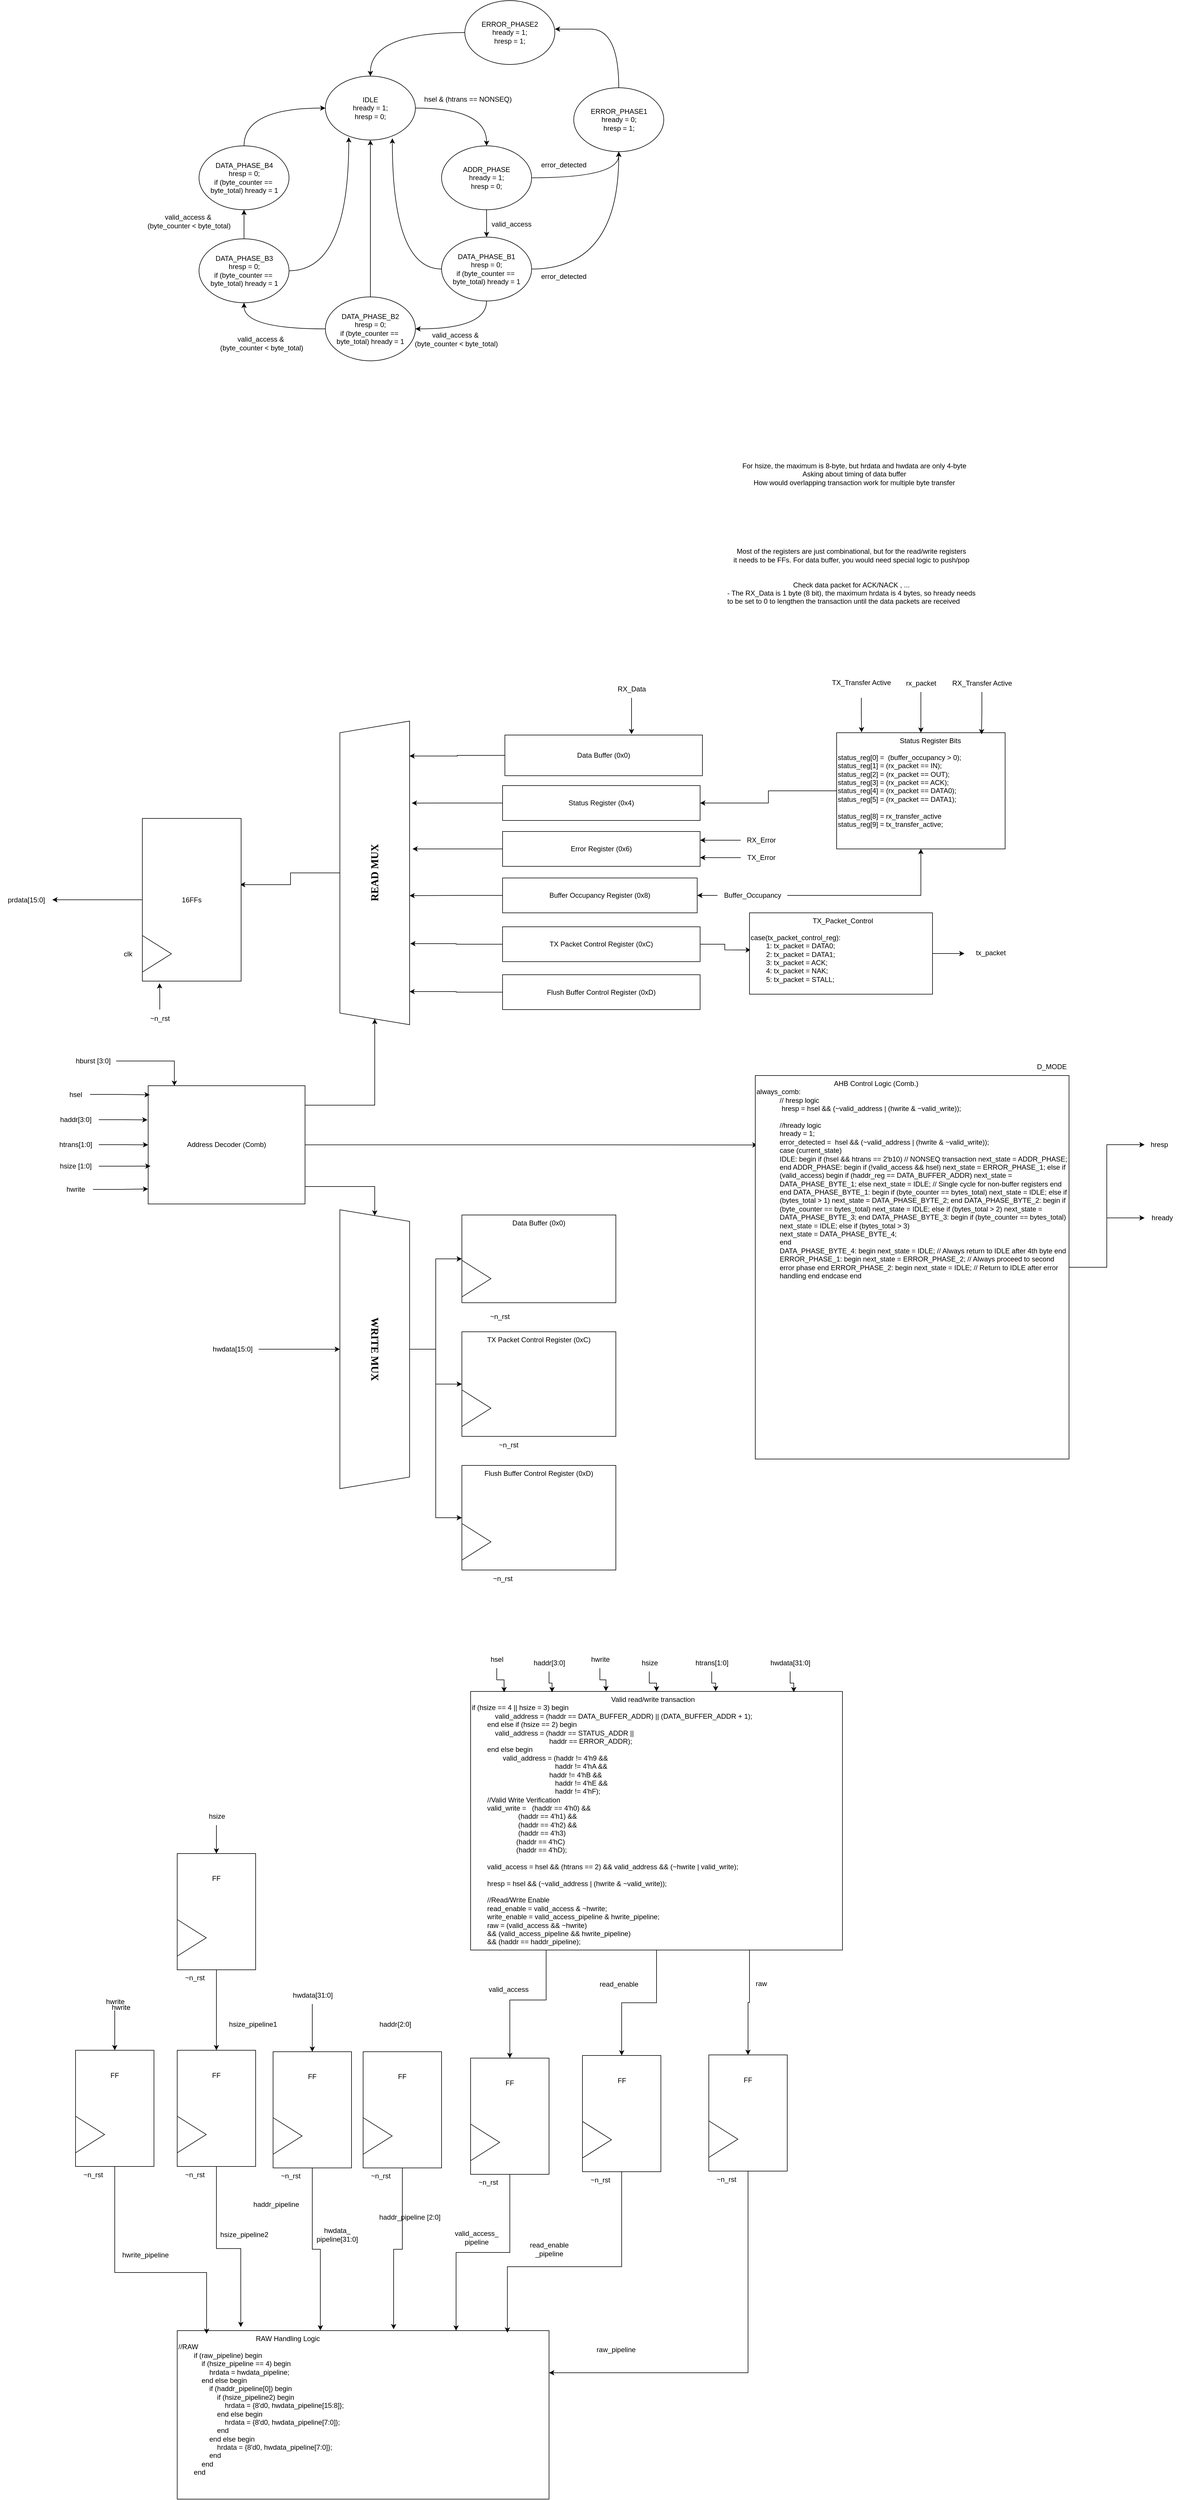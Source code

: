 <mxfile version="26.2.13">
  <diagram name="Page-1" id="CIUqX_opJBH0Y3FECrZX">
    <mxGraphModel dx="3967" dy="3443" grid="1" gridSize="10" guides="1" tooltips="1" connect="1" arrows="1" fold="1" page="1" pageScale="1" pageWidth="850" pageHeight="1100" math="0" shadow="0">
      <root>
        <mxCell id="0" />
        <mxCell id="1" parent="0" />
        <mxCell id="G8CcJ22ZuUgv6Y2YNMi4-55" value="&lt;div&gt;&lt;span style=&quot;white-space: pre;&quot;&gt;&#x9;&lt;/span&gt;&lt;span style=&quot;white-space: pre;&quot;&gt;&#x9;&lt;/span&gt;&lt;span style=&quot;white-space: pre;&quot;&gt;&#x9;&lt;/span&gt;&lt;span style=&quot;white-space: pre;&quot;&gt;&#x9;&lt;/span&gt;&lt;span style=&quot;white-space: pre;&quot;&gt;&#x9;&lt;/span&gt;RAW Handling Logic&lt;/div&gt;&lt;div&gt;//RAW&lt;br&gt;&amp;nbsp;&amp;nbsp;&amp;nbsp;&amp;nbsp;&amp;nbsp;&amp;nbsp;&amp;nbsp; if (raw_pipeline) begin&lt;br&gt;&amp;nbsp;&amp;nbsp;&amp;nbsp;&amp;nbsp;&amp;nbsp;&amp;nbsp;&amp;nbsp;&amp;nbsp;&amp;nbsp;&amp;nbsp;&amp;nbsp; if (hsize_pipeline == 4) begin&lt;br&gt;&amp;nbsp;&amp;nbsp;&amp;nbsp;&amp;nbsp;&amp;nbsp;&amp;nbsp;&amp;nbsp;&amp;nbsp;&amp;nbsp;&amp;nbsp;&amp;nbsp;&amp;nbsp;&amp;nbsp;&amp;nbsp;&amp;nbsp; hrdata = hwdata_pipeline;&lt;br&gt;&amp;nbsp;&amp;nbsp;&amp;nbsp;&amp;nbsp;&amp;nbsp;&amp;nbsp;&amp;nbsp;&amp;nbsp;&amp;nbsp;&amp;nbsp;&amp;nbsp; end else begin&lt;br&gt;&amp;nbsp;&amp;nbsp;&amp;nbsp;&amp;nbsp;&amp;nbsp;&amp;nbsp;&amp;nbsp;&amp;nbsp;&amp;nbsp;&amp;nbsp;&amp;nbsp;&amp;nbsp;&amp;nbsp;&amp;nbsp;&amp;nbsp; if (haddr_pipeline[0]) begin&lt;br&gt;&amp;nbsp;&amp;nbsp;&amp;nbsp;&amp;nbsp;&amp;nbsp;&amp;nbsp;&amp;nbsp;&amp;nbsp;&amp;nbsp;&amp;nbsp;&amp;nbsp;&amp;nbsp;&amp;nbsp;&amp;nbsp;&amp;nbsp;&amp;nbsp;&amp;nbsp;&amp;nbsp;&amp;nbsp; if (hsize_pipeline2) begin&lt;br&gt;&amp;nbsp;&amp;nbsp;&amp;nbsp;&amp;nbsp;&amp;nbsp;&amp;nbsp;&amp;nbsp;&amp;nbsp;&amp;nbsp;&amp;nbsp;&amp;nbsp;&amp;nbsp;&amp;nbsp;&amp;nbsp;&amp;nbsp;&amp;nbsp;&amp;nbsp;&amp;nbsp;&amp;nbsp;&amp;nbsp;&amp;nbsp;&amp;nbsp;&amp;nbsp; hrdata = {8&#39;d0, hwdata_pipeline[15:8]};&lt;br&gt;&amp;nbsp;&amp;nbsp;&amp;nbsp;&amp;nbsp;&amp;nbsp;&amp;nbsp;&amp;nbsp;&amp;nbsp;&amp;nbsp;&amp;nbsp;&amp;nbsp;&amp;nbsp;&amp;nbsp;&amp;nbsp;&amp;nbsp;&amp;nbsp;&amp;nbsp;&amp;nbsp;&amp;nbsp; end else begin&lt;br&gt;&amp;nbsp;&amp;nbsp;&amp;nbsp;&amp;nbsp;&amp;nbsp;&amp;nbsp;&amp;nbsp;&amp;nbsp;&amp;nbsp;&amp;nbsp;&amp;nbsp;&amp;nbsp;&amp;nbsp;&amp;nbsp;&amp;nbsp;&amp;nbsp;&amp;nbsp;&amp;nbsp;&amp;nbsp;&amp;nbsp;&amp;nbsp;&amp;nbsp;&amp;nbsp; hrdata = {8&#39;d0, hwdata_pipeline[7:0]};&lt;br&gt;&amp;nbsp;&amp;nbsp;&amp;nbsp;&amp;nbsp;&amp;nbsp;&amp;nbsp;&amp;nbsp;&amp;nbsp;&amp;nbsp;&amp;nbsp;&amp;nbsp;&amp;nbsp;&amp;nbsp;&amp;nbsp;&amp;nbsp;&amp;nbsp;&amp;nbsp;&amp;nbsp;&amp;nbsp; end&amp;nbsp;&amp;nbsp; &amp;nbsp;&lt;br&gt;&amp;nbsp;&amp;nbsp;&amp;nbsp;&amp;nbsp;&amp;nbsp;&amp;nbsp;&amp;nbsp;&amp;nbsp;&amp;nbsp;&amp;nbsp;&amp;nbsp;&amp;nbsp;&amp;nbsp;&amp;nbsp;&amp;nbsp; end else begin&lt;br&gt;&amp;nbsp;&amp;nbsp;&amp;nbsp;&amp;nbsp;&amp;nbsp;&amp;nbsp;&amp;nbsp;&amp;nbsp;&amp;nbsp;&amp;nbsp;&amp;nbsp;&amp;nbsp;&amp;nbsp;&amp;nbsp;&amp;nbsp;&amp;nbsp;&amp;nbsp;&amp;nbsp;&amp;nbsp; hrdata = {8&#39;d0, hwdata_pipeline[7:0]};&lt;br&gt;&amp;nbsp;&amp;nbsp;&amp;nbsp;&amp;nbsp;&amp;nbsp;&amp;nbsp;&amp;nbsp;&amp;nbsp;&amp;nbsp;&amp;nbsp;&amp;nbsp;&amp;nbsp;&amp;nbsp;&amp;nbsp;&amp;nbsp; end&lt;br&gt;&amp;nbsp;&amp;nbsp;&amp;nbsp;&amp;nbsp;&amp;nbsp;&amp;nbsp;&amp;nbsp;&amp;nbsp;&amp;nbsp;&amp;nbsp;&amp;nbsp; end&lt;br&gt;&amp;nbsp;&amp;nbsp;&amp;nbsp;&amp;nbsp;&amp;nbsp;&amp;nbsp;&amp;nbsp; end&lt;/div&gt;" style="rounded=0;whiteSpace=wrap;html=1;verticalAlign=top;align=left;" parent="1" vertex="1">
          <mxGeometry x="-2245" y="2190" width="640" height="290" as="geometry" />
        </mxCell>
        <mxCell id="G8CcJ22ZuUgv6Y2YNMi4-63" value="hwrite_pipeline" style="text;html=1;align=center;verticalAlign=middle;resizable=0;points=[];autosize=1;strokeColor=none;fillColor=none;" parent="1" vertex="1">
          <mxGeometry x="-2350" y="2045" width="100" height="30" as="geometry" />
        </mxCell>
        <mxCell id="G8CcJ22ZuUgv6Y2YNMi4-64" value="haddr_pipeline" style="text;html=1;align=center;verticalAlign=middle;resizable=0;points=[];autosize=1;strokeColor=none;fillColor=none;" parent="1" vertex="1">
          <mxGeometry x="-2125" y="1957.5" width="100" height="30" as="geometry" />
        </mxCell>
        <mxCell id="G8CcJ22ZuUgv6Y2YNMi4-66" value="hwdata[31:0]" style="text;html=1;align=center;verticalAlign=middle;resizable=0;points=[];autosize=1;strokeColor=none;fillColor=none;" parent="1" vertex="1">
          <mxGeometry x="-1235" y="1025.62" width="90" height="30" as="geometry" />
        </mxCell>
        <mxCell id="G8CcJ22ZuUgv6Y2YNMi4-68" value="&lt;div&gt;hwdata_&lt;/div&gt;&lt;div&gt;pipeline[31:0]&lt;/div&gt;" style="text;html=1;align=center;verticalAlign=middle;resizable=0;points=[];autosize=1;strokeColor=none;fillColor=none;" parent="1" vertex="1">
          <mxGeometry x="-2015" y="2005" width="90" height="40" as="geometry" />
        </mxCell>
        <mxCell id="G8CcJ22ZuUgv6Y2YNMi4-69" value="hsel" style="text;html=1;align=center;verticalAlign=middle;resizable=0;points=[];autosize=1;strokeColor=none;fillColor=none;" parent="1" vertex="1">
          <mxGeometry x="-1720" y="1020" width="50" height="30" as="geometry" />
        </mxCell>
        <mxCell id="G8CcJ22ZuUgv6Y2YNMi4-71" value="haddr[3:0]" style="text;html=1;align=center;verticalAlign=middle;resizable=0;points=[];autosize=1;strokeColor=none;fillColor=none;" parent="1" vertex="1">
          <mxGeometry x="-1645" y="1025.62" width="80" height="30" as="geometry" />
        </mxCell>
        <mxCell id="G8CcJ22ZuUgv6Y2YNMi4-72" value="hwrite" style="text;html=1;align=center;verticalAlign=middle;resizable=0;points=[];autosize=1;strokeColor=none;fillColor=none;" parent="1" vertex="1">
          <mxGeometry x="-1547.5" y="1020" width="60" height="30" as="geometry" />
        </mxCell>
        <mxCell id="UGpiMF6Xy7v_J2eOc4yS-34" style="edgeStyle=orthogonalEdgeStyle;rounded=0;orthogonalLoop=1;jettySize=auto;html=1;entryX=0.5;entryY=0;entryDx=0;entryDy=0;" parent="1" source="G8CcJ22ZuUgv6Y2YNMi4-73" target="UGpiMF6Xy7v_J2eOc4yS-30" edge="1">
          <mxGeometry relative="1" as="geometry">
            <mxPoint x="-1425" y="1095.62" as="targetPoint" />
          </mxGeometry>
        </mxCell>
        <mxCell id="G8CcJ22ZuUgv6Y2YNMi4-73" value="hsize" style="text;html=1;align=center;verticalAlign=middle;resizable=0;points=[];autosize=1;strokeColor=none;fillColor=none;" parent="1" vertex="1">
          <mxGeometry x="-1457.5" y="1025.62" width="50" height="30" as="geometry" />
        </mxCell>
        <mxCell id="G8CcJ22ZuUgv6Y2YNMi4-74" value="htrans[1:0]" style="text;html=1;align=center;verticalAlign=middle;resizable=0;points=[];autosize=1;strokeColor=none;fillColor=none;" parent="1" vertex="1">
          <mxGeometry x="-1365" y="1025.62" width="80" height="30" as="geometry" />
        </mxCell>
        <mxCell id="QHRbs6eN2zpw3UnOuxiN-14" style="edgeStyle=orthogonalEdgeStyle;rounded=0;orthogonalLoop=1;jettySize=auto;html=1;entryX=0;entryY=0.5;entryDx=0;entryDy=0;" parent="1" source="QHRbs6eN2zpw3UnOuxiN-1" target="QHRbs6eN2zpw3UnOuxiN-17" edge="1">
          <mxGeometry relative="1" as="geometry">
            <mxPoint x="-1910" y="37.5" as="targetPoint" />
            <Array as="points">
              <mxPoint x="-1905" y="81" />
            </Array>
          </mxGeometry>
        </mxCell>
        <mxCell id="QHRbs6eN2zpw3UnOuxiN-15" style="edgeStyle=orthogonalEdgeStyle;rounded=0;orthogonalLoop=1;jettySize=auto;html=1;exitX=1;exitY=0.75;exitDx=0;exitDy=0;entryX=0;entryY=0.5;entryDx=0;entryDy=0;" parent="1" source="QHRbs6eN2zpw3UnOuxiN-1" target="QHRbs6eN2zpw3UnOuxiN-59" edge="1">
          <mxGeometry relative="1" as="geometry">
            <mxPoint x="-1910" y="227.5" as="targetPoint" />
            <Array as="points">
              <mxPoint x="-2025" y="221" />
              <mxPoint x="-1905" y="221" />
            </Array>
          </mxGeometry>
        </mxCell>
        <mxCell id="iRgt93gBTPDrRPMrINUv-1" style="edgeStyle=orthogonalEdgeStyle;rounded=0;orthogonalLoop=1;jettySize=auto;html=1;entryX=0.007;entryY=0.181;entryDx=0;entryDy=0;entryPerimeter=0;" parent="1" source="QHRbs6eN2zpw3UnOuxiN-1" target="iRgt93gBTPDrRPMrINUv-2" edge="1">
          <mxGeometry relative="1" as="geometry">
            <mxPoint x="-1810" y="130" as="targetPoint" />
          </mxGeometry>
        </mxCell>
        <mxCell id="QHRbs6eN2zpw3UnOuxiN-1" value="Address Decoder (Comb)" style="whiteSpace=wrap;html=1;" parent="1" vertex="1">
          <mxGeometry x="-2295" y="47.5" width="270" height="203.5" as="geometry" />
        </mxCell>
        <mxCell id="QHRbs6eN2zpw3UnOuxiN-2" value="haddr[3:0]" style="text;html=1;align=center;verticalAlign=middle;resizable=0;points=[];autosize=1;strokeColor=none;fillColor=none;" parent="1" vertex="1">
          <mxGeometry x="-2460" y="91" width="80" height="30" as="geometry" />
        </mxCell>
        <mxCell id="QHRbs6eN2zpw3UnOuxiN-4" value="hsize [1:0]" style="text;html=1;align=center;verticalAlign=middle;resizable=0;points=[];autosize=1;strokeColor=none;fillColor=none;" parent="1" vertex="1">
          <mxGeometry x="-2460" y="171" width="80" height="30" as="geometry" />
        </mxCell>
        <mxCell id="QHRbs6eN2zpw3UnOuxiN-99" style="edgeStyle=orthogonalEdgeStyle;rounded=0;orthogonalLoop=1;jettySize=auto;html=1;" parent="1" source="QHRbs6eN2zpw3UnOuxiN-5" target="QHRbs6eN2zpw3UnOuxiN-1" edge="1">
          <mxGeometry relative="1" as="geometry" />
        </mxCell>
        <mxCell id="QHRbs6eN2zpw3UnOuxiN-5" value="htrans[1:0]" style="text;html=1;align=center;verticalAlign=middle;resizable=0;points=[];autosize=1;strokeColor=none;fillColor=none;" parent="1" vertex="1">
          <mxGeometry x="-2460" y="134" width="80" height="30" as="geometry" />
        </mxCell>
        <mxCell id="QHRbs6eN2zpw3UnOuxiN-6" value="hsel" style="text;html=1;align=center;verticalAlign=middle;resizable=0;points=[];autosize=1;strokeColor=none;fillColor=none;" parent="1" vertex="1">
          <mxGeometry x="-2445" y="47.5" width="50" height="30" as="geometry" />
        </mxCell>
        <mxCell id="QHRbs6eN2zpw3UnOuxiN-7" value="hwrite" style="text;html=1;align=center;verticalAlign=middle;resizable=0;points=[];autosize=1;strokeColor=none;fillColor=none;" parent="1" vertex="1">
          <mxGeometry x="-2450" y="211" width="60" height="30" as="geometry" />
        </mxCell>
        <mxCell id="QHRbs6eN2zpw3UnOuxiN-36" style="edgeStyle=orthogonalEdgeStyle;rounded=0;orthogonalLoop=1;jettySize=auto;html=1;entryX=0.989;entryY=0.407;entryDx=0;entryDy=0;entryPerimeter=0;" parent="1" source="QHRbs6eN2zpw3UnOuxiN-17" target="QHRbs6eN2zpw3UnOuxiN-49" edge="1">
          <mxGeometry relative="1" as="geometry">
            <mxPoint x="-2130" y="-297.5" as="targetPoint" />
          </mxGeometry>
        </mxCell>
        <mxCell id="QHRbs6eN2zpw3UnOuxiN-17" value="READ MUX" style="shape=trapezoid;perimeter=trapezoidPerimeter;whiteSpace=wrap;html=1;fixedSize=1;rotation=-90;fontSize=18;fontStyle=1;fontFamily=Verdana;" parent="1" vertex="1">
          <mxGeometry x="-2166.25" y="-378.75" width="522.5" height="120" as="geometry" />
        </mxCell>
        <mxCell id="QHRbs6eN2zpw3UnOuxiN-18" value="Data Buffer (0x0)" style="rounded=0;whiteSpace=wrap;html=1;" parent="1" vertex="1">
          <mxGeometry x="-1681" y="-556" width="340" height="70" as="geometry" />
        </mxCell>
        <mxCell id="QHRbs6eN2zpw3UnOuxiN-19" value="Status Register (0x4)" style="rounded=0;whiteSpace=wrap;html=1;" parent="1" vertex="1">
          <mxGeometry x="-1685" y="-469" width="340" height="60" as="geometry" />
        </mxCell>
        <mxCell id="QHRbs6eN2zpw3UnOuxiN-87" style="edgeStyle=orthogonalEdgeStyle;rounded=0;orthogonalLoop=1;jettySize=auto;html=1;" parent="1" source="QHRbs6eN2zpw3UnOuxiN-20" edge="1">
          <mxGeometry relative="1" as="geometry">
            <mxPoint x="-1840" y="-360" as="targetPoint" />
          </mxGeometry>
        </mxCell>
        <mxCell id="QHRbs6eN2zpw3UnOuxiN-20" value="Error Register (0x6)" style="rounded=0;whiteSpace=wrap;html=1;" parent="1" vertex="1">
          <mxGeometry x="-1685" y="-390" width="340" height="60" as="geometry" />
        </mxCell>
        <mxCell id="QHRbs6eN2zpw3UnOuxiN-21" value="Buffer Occupancy Register (0x8)" style="rounded=0;whiteSpace=wrap;html=1;" parent="1" vertex="1">
          <mxGeometry x="-1685" y="-310" width="335" height="60" as="geometry" />
        </mxCell>
        <mxCell id="lzEfek82S-WKOb3gacOX-16" style="edgeStyle=orthogonalEdgeStyle;rounded=0;orthogonalLoop=1;jettySize=auto;html=1;entryX=0.007;entryY=0.456;entryDx=0;entryDy=0;entryPerimeter=0;" parent="1" source="QHRbs6eN2zpw3UnOuxiN-24" target="Rrrluii0wSyhbjd0ohwf-8" edge="1">
          <mxGeometry relative="1" as="geometry">
            <mxPoint x="-1270" y="-196" as="targetPoint" />
          </mxGeometry>
        </mxCell>
        <mxCell id="QHRbs6eN2zpw3UnOuxiN-24" value="TX Packet Control Register (0xC)" style="rounded=0;whiteSpace=wrap;html=1;" parent="1" vertex="1">
          <mxGeometry x="-1685" y="-226" width="340" height="60" as="geometry" />
        </mxCell>
        <mxCell id="QHRbs6eN2zpw3UnOuxiN-25" value="Flush Buffer Control Register (0xD)" style="rounded=0;whiteSpace=wrap;html=1;" parent="1" vertex="1">
          <mxGeometry x="-1685" y="-143.5" width="340" height="60" as="geometry" />
        </mxCell>
        <mxCell id="QHRbs6eN2zpw3UnOuxiN-56" style="edgeStyle=orthogonalEdgeStyle;rounded=0;orthogonalLoop=1;jettySize=auto;html=1;" parent="1" source="QHRbs6eN2zpw3UnOuxiN-49" target="QHRbs6eN2zpw3UnOuxiN-57" edge="1">
          <mxGeometry relative="1" as="geometry">
            <mxPoint x="-2460" y="-272.5" as="targetPoint" />
          </mxGeometry>
        </mxCell>
        <mxCell id="QHRbs6eN2zpw3UnOuxiN-49" value="16FFs" style="whiteSpace=wrap;html=1;" parent="1" vertex="1">
          <mxGeometry x="-2305" y="-412.5" width="170" height="280" as="geometry" />
        </mxCell>
        <mxCell id="QHRbs6eN2zpw3UnOuxiN-50" value="clk" style="text;html=1;align=center;verticalAlign=middle;resizable=0;points=[];autosize=1;strokeColor=none;fillColor=none;" parent="1" vertex="1">
          <mxGeometry x="-2350" y="-194.5" width="40" height="30" as="geometry" />
        </mxCell>
        <mxCell id="QHRbs6eN2zpw3UnOuxiN-51" value="~n_rst" style="text;html=1;align=center;verticalAlign=middle;resizable=0;points=[];autosize=1;strokeColor=none;fillColor=none;" parent="1" vertex="1">
          <mxGeometry x="-2305" y="-83.5" width="60" height="30" as="geometry" />
        </mxCell>
        <mxCell id="QHRbs6eN2zpw3UnOuxiN-52" value="" style="triangle;whiteSpace=wrap;html=1;" parent="1" vertex="1">
          <mxGeometry x="-2305" y="-211" width="50" height="63" as="geometry" />
        </mxCell>
        <mxCell id="QHRbs6eN2zpw3UnOuxiN-55" style="edgeStyle=orthogonalEdgeStyle;rounded=0;orthogonalLoop=1;jettySize=auto;html=1;entryX=0.174;entryY=1.013;entryDx=0;entryDy=0;entryPerimeter=0;" parent="1" source="QHRbs6eN2zpw3UnOuxiN-51" target="QHRbs6eN2zpw3UnOuxiN-49" edge="1">
          <mxGeometry relative="1" as="geometry" />
        </mxCell>
        <mxCell id="QHRbs6eN2zpw3UnOuxiN-57" value="prdata[15:0]" style="text;html=1;align=center;verticalAlign=middle;resizable=0;points=[];autosize=1;strokeColor=none;fillColor=none;" parent="1" vertex="1">
          <mxGeometry x="-2550" y="-287.5" width="90" height="30" as="geometry" />
        </mxCell>
        <mxCell id="QHRbs6eN2zpw3UnOuxiN-94" style="edgeStyle=orthogonalEdgeStyle;rounded=0;orthogonalLoop=1;jettySize=auto;html=1;entryX=0;entryY=0.5;entryDx=0;entryDy=0;" parent="1" source="QHRbs6eN2zpw3UnOuxiN-59" target="QHRbs6eN2zpw3UnOuxiN-91" edge="1">
          <mxGeometry relative="1" as="geometry" />
        </mxCell>
        <mxCell id="QHRbs6eN2zpw3UnOuxiN-95" style="edgeStyle=orthogonalEdgeStyle;rounded=0;orthogonalLoop=1;jettySize=auto;html=1;entryX=0;entryY=0.5;entryDx=0;entryDy=0;" parent="1" source="QHRbs6eN2zpw3UnOuxiN-59" target="QHRbs6eN2zpw3UnOuxiN-92" edge="1">
          <mxGeometry relative="1" as="geometry" />
        </mxCell>
        <mxCell id="QHRbs6eN2zpw3UnOuxiN-96" style="edgeStyle=orthogonalEdgeStyle;rounded=0;orthogonalLoop=1;jettySize=auto;html=1;entryX=0;entryY=0.5;entryDx=0;entryDy=0;" parent="1" source="QHRbs6eN2zpw3UnOuxiN-59" target="QHRbs6eN2zpw3UnOuxiN-93" edge="1">
          <mxGeometry relative="1" as="geometry" />
        </mxCell>
        <mxCell id="QHRbs6eN2zpw3UnOuxiN-59" value="WRITE MUX" style="shape=trapezoid;perimeter=trapezoidPerimeter;whiteSpace=wrap;html=1;fixedSize=1;rotation=90;fontSize=18;fontStyle=1;fontFamily=Verdana;" parent="1" vertex="1">
          <mxGeometry x="-2145" y="441" width="480" height="120" as="geometry" />
        </mxCell>
        <mxCell id="QHRbs6eN2zpw3UnOuxiN-77" style="edgeStyle=orthogonalEdgeStyle;rounded=0;orthogonalLoop=1;jettySize=auto;html=1;entryX=0.5;entryY=1;entryDx=0;entryDy=0;" parent="1" source="QHRbs6eN2zpw3UnOuxiN-76" target="QHRbs6eN2zpw3UnOuxiN-59" edge="1">
          <mxGeometry relative="1" as="geometry" />
        </mxCell>
        <mxCell id="QHRbs6eN2zpw3UnOuxiN-76" value="hwdata[15:0]" style="text;html=1;align=center;verticalAlign=middle;resizable=0;points=[];autosize=1;strokeColor=none;fillColor=none;" parent="1" vertex="1">
          <mxGeometry x="-2195" y="486" width="90" height="30" as="geometry" />
        </mxCell>
        <mxCell id="QHRbs6eN2zpw3UnOuxiN-85" style="edgeStyle=orthogonalEdgeStyle;rounded=0;orthogonalLoop=1;jettySize=auto;html=1;entryX=0.885;entryY=0.998;entryDx=0;entryDy=0;entryPerimeter=0;" parent="1" source="QHRbs6eN2zpw3UnOuxiN-18" target="QHRbs6eN2zpw3UnOuxiN-17" edge="1">
          <mxGeometry relative="1" as="geometry" />
        </mxCell>
        <mxCell id="QHRbs6eN2zpw3UnOuxiN-86" style="edgeStyle=orthogonalEdgeStyle;rounded=0;orthogonalLoop=1;jettySize=auto;html=1;entryX=0.73;entryY=1.031;entryDx=0;entryDy=0;entryPerimeter=0;" parent="1" source="QHRbs6eN2zpw3UnOuxiN-19" target="QHRbs6eN2zpw3UnOuxiN-17" edge="1">
          <mxGeometry relative="1" as="geometry" />
        </mxCell>
        <mxCell id="QHRbs6eN2zpw3UnOuxiN-88" style="edgeStyle=orthogonalEdgeStyle;rounded=0;orthogonalLoop=1;jettySize=auto;html=1;entryX=0.425;entryY=0.998;entryDx=0;entryDy=0;entryPerimeter=0;" parent="1" source="QHRbs6eN2zpw3UnOuxiN-21" target="QHRbs6eN2zpw3UnOuxiN-17" edge="1">
          <mxGeometry relative="1" as="geometry" />
        </mxCell>
        <mxCell id="QHRbs6eN2zpw3UnOuxiN-89" style="edgeStyle=orthogonalEdgeStyle;rounded=0;orthogonalLoop=1;jettySize=auto;html=1;entryX=0.267;entryY=1.009;entryDx=0;entryDy=0;entryPerimeter=0;" parent="1" source="QHRbs6eN2zpw3UnOuxiN-24" target="QHRbs6eN2zpw3UnOuxiN-17" edge="1">
          <mxGeometry relative="1" as="geometry" />
        </mxCell>
        <mxCell id="QHRbs6eN2zpw3UnOuxiN-90" style="edgeStyle=orthogonalEdgeStyle;rounded=0;orthogonalLoop=1;jettySize=auto;html=1;entryX=0.109;entryY=0.998;entryDx=0;entryDy=0;entryPerimeter=0;" parent="1" source="QHRbs6eN2zpw3UnOuxiN-25" target="QHRbs6eN2zpw3UnOuxiN-17" edge="1">
          <mxGeometry relative="1" as="geometry" />
        </mxCell>
        <mxCell id="QHRbs6eN2zpw3UnOuxiN-91" value="Data Buffer (0x0)" style="rounded=0;whiteSpace=wrap;html=1;verticalAlign=top;" parent="1" vertex="1">
          <mxGeometry x="-1755" y="270" width="265" height="151" as="geometry" />
        </mxCell>
        <mxCell id="QHRbs6eN2zpw3UnOuxiN-92" value="TX Packet Control Register (0xC)" style="rounded=0;whiteSpace=wrap;html=1;verticalAlign=top;" parent="1" vertex="1">
          <mxGeometry x="-1755" y="471" width="265" height="180" as="geometry" />
        </mxCell>
        <mxCell id="QHRbs6eN2zpw3UnOuxiN-93" value="Flush Buffer Control Register (0xD)" style="rounded=0;whiteSpace=wrap;html=1;verticalAlign=top;" parent="1" vertex="1">
          <mxGeometry x="-1755" y="701" width="265" height="180" as="geometry" />
        </mxCell>
        <mxCell id="QHRbs6eN2zpw3UnOuxiN-97" style="edgeStyle=orthogonalEdgeStyle;rounded=0;orthogonalLoop=1;jettySize=auto;html=1;entryX=0.01;entryY=0.077;entryDx=0;entryDy=0;entryPerimeter=0;" parent="1" source="QHRbs6eN2zpw3UnOuxiN-6" target="QHRbs6eN2zpw3UnOuxiN-1" edge="1">
          <mxGeometry relative="1" as="geometry" />
        </mxCell>
        <mxCell id="QHRbs6eN2zpw3UnOuxiN-98" style="edgeStyle=orthogonalEdgeStyle;rounded=0;orthogonalLoop=1;jettySize=auto;html=1;entryX=-0.004;entryY=0.289;entryDx=0;entryDy=0;entryPerimeter=0;" parent="1" source="QHRbs6eN2zpw3UnOuxiN-2" target="QHRbs6eN2zpw3UnOuxiN-1" edge="1">
          <mxGeometry relative="1" as="geometry" />
        </mxCell>
        <mxCell id="QHRbs6eN2zpw3UnOuxiN-100" style="edgeStyle=orthogonalEdgeStyle;rounded=0;orthogonalLoop=1;jettySize=auto;html=1;entryX=0.015;entryY=0.68;entryDx=0;entryDy=0;entryPerimeter=0;" parent="1" source="QHRbs6eN2zpw3UnOuxiN-4" target="QHRbs6eN2zpw3UnOuxiN-1" edge="1">
          <mxGeometry relative="1" as="geometry" />
        </mxCell>
        <mxCell id="QHRbs6eN2zpw3UnOuxiN-101" style="edgeStyle=orthogonalEdgeStyle;rounded=0;orthogonalLoop=1;jettySize=auto;html=1;entryX=0;entryY=0.873;entryDx=0;entryDy=0;entryPerimeter=0;" parent="1" source="QHRbs6eN2zpw3UnOuxiN-7" target="QHRbs6eN2zpw3UnOuxiN-1" edge="1">
          <mxGeometry relative="1" as="geometry" />
        </mxCell>
        <mxCell id="QHRbs6eN2zpw3UnOuxiN-105" value="hresp" style="text;html=1;align=center;verticalAlign=middle;resizable=0;points=[];autosize=1;strokeColor=none;fillColor=none;" parent="1" vertex="1">
          <mxGeometry x="-580" y="134" width="50" height="30" as="geometry" />
        </mxCell>
        <mxCell id="QHRbs6eN2zpw3UnOuxiN-106" value="hready" style="text;html=1;align=center;verticalAlign=middle;resizable=0;points=[];autosize=1;strokeColor=none;fillColor=none;" parent="1" vertex="1">
          <mxGeometry x="-580" y="260" width="60" height="30" as="geometry" />
        </mxCell>
        <mxCell id="QHRbs6eN2zpw3UnOuxiN-108" value="D_MODE" style="text;html=1;align=center;verticalAlign=middle;resizable=0;points=[];autosize=1;strokeColor=none;fillColor=none;" parent="1" vertex="1">
          <mxGeometry x="-775" width="70" height="30" as="geometry" />
        </mxCell>
        <mxCell id="FSMfBafoIfJvL1EwG2Og-1" value="For hsize, the maximum is 8-byte, but hrdata and hwdata are only 4-byte&lt;div&gt;Asking about timing of data buffer&lt;br&gt;How would overlapping transaction work for multiple byte transfer&lt;/div&gt;" style="text;html=1;align=center;verticalAlign=middle;resizable=0;points=[];autosize=1;strokeColor=none;fillColor=none;" parent="1" vertex="1">
          <mxGeometry x="-1285" y="-1035" width="410" height="60" as="geometry" />
        </mxCell>
        <mxCell id="UGpiMF6Xy7v_J2eOc4yS-1" value="" style="triangle;whiteSpace=wrap;html=1;" parent="1" vertex="1">
          <mxGeometry x="-1755" y="348" width="50" height="63" as="geometry" />
        </mxCell>
        <mxCell id="UGpiMF6Xy7v_J2eOc4yS-2" value="" style="triangle;whiteSpace=wrap;html=1;" parent="1" vertex="1">
          <mxGeometry x="-1755" y="571" width="50" height="63" as="geometry" />
        </mxCell>
        <mxCell id="UGpiMF6Xy7v_J2eOc4yS-3" value="~n_rst" style="text;html=1;align=center;verticalAlign=middle;resizable=0;points=[];autosize=1;strokeColor=none;fillColor=none;" parent="1" vertex="1">
          <mxGeometry x="-1720" y="430" width="60" height="30" as="geometry" />
        </mxCell>
        <mxCell id="UGpiMF6Xy7v_J2eOc4yS-4" value="~n_rst" style="text;html=1;align=center;verticalAlign=middle;resizable=0;points=[];autosize=1;strokeColor=none;fillColor=none;" parent="1" vertex="1">
          <mxGeometry x="-1705" y="651" width="60" height="30" as="geometry" />
        </mxCell>
        <mxCell id="UGpiMF6Xy7v_J2eOc4yS-5" value="" style="triangle;whiteSpace=wrap;html=1;" parent="1" vertex="1">
          <mxGeometry x="-1755" y="801" width="50" height="63" as="geometry" />
        </mxCell>
        <mxCell id="UGpiMF6Xy7v_J2eOc4yS-6" value="~n_rst" style="text;html=1;align=center;verticalAlign=middle;resizable=0;points=[];autosize=1;strokeColor=none;fillColor=none;" parent="1" vertex="1">
          <mxGeometry x="-1715" y="881" width="60" height="30" as="geometry" />
        </mxCell>
        <mxCell id="UGpiMF6Xy7v_J2eOc4yS-7" value="&lt;div&gt;Most of the registers are just combinational, but for the read/write registers&lt;/div&gt;&lt;div&gt;it needs to be FFs. For data buffer, you would need special logic to push/pop&lt;/div&gt;&lt;div&gt;&lt;br&gt;&lt;/div&gt;&lt;div&gt;&lt;br&gt;&lt;/div&gt;&lt;div&gt;Check data packet for ACK/NACK , ...&lt;/div&gt;&lt;div align=&quot;left&quot;&gt;- The RX_Data is 1 byte (8 bit), the maximum hrdata is 4 bytes, so hready needs &lt;br&gt;&lt;/div&gt;&lt;div align=&quot;left&quot;&gt;to be set to 0 to lengthen the transaction until the data packets are received&lt;br&gt;&lt;/div&gt;" style="text;html=1;align=center;verticalAlign=middle;resizable=0;points=[];autosize=1;strokeColor=none;fillColor=none;" parent="1" vertex="1">
          <mxGeometry x="-1310" y="-884.38" width="450" height="110" as="geometry" />
        </mxCell>
        <mxCell id="UGpiMF6Xy7v_J2eOc4yS-9" value="" style="group" parent="1" vertex="1" connectable="0">
          <mxGeometry x="-2245" y="1707.5" width="135" height="229" as="geometry" />
        </mxCell>
        <mxCell id="G8CcJ22ZuUgv6Y2YNMi4-58" value="&lt;span style=&quot;white-space: pre;&quot;&gt;&#x9;&lt;/span&gt;&lt;div&gt;&lt;span style=&quot;white-space: pre;&quot;&gt;&#x9;&lt;/span&gt;&lt;span style=&quot;white-space: pre;&quot;&gt;&#x9;&lt;/span&gt;&amp;nbsp; &amp;nbsp; &amp;nbsp; &amp;nbsp; &amp;nbsp; &amp;nbsp; &amp;nbsp; &amp;nbsp; &amp;nbsp; &amp;nbsp; &amp;nbsp; FF&lt;div&gt;&lt;span style=&quot;white-space: pre;&quot;&gt;&#x9;&lt;/span&gt;&lt;br&gt;&lt;/div&gt;&lt;/div&gt;" style="rounded=0;whiteSpace=wrap;html=1;verticalAlign=top;align=center;" parent="UGpiMF6Xy7v_J2eOc4yS-9" vertex="1">
          <mxGeometry width="135" height="200" as="geometry" />
        </mxCell>
        <mxCell id="G8CcJ22ZuUgv6Y2YNMi4-59" value="" style="triangle;whiteSpace=wrap;html=1;" parent="UGpiMF6Xy7v_J2eOc4yS-9" vertex="1">
          <mxGeometry y="113.5" width="50" height="63" as="geometry" />
        </mxCell>
        <mxCell id="G8CcJ22ZuUgv6Y2YNMi4-61" value="~n_rst" style="text;html=1;align=center;verticalAlign=middle;resizable=0;points=[];autosize=1;strokeColor=none;fillColor=none;" parent="UGpiMF6Xy7v_J2eOc4yS-9" vertex="1">
          <mxGeometry y="199" width="60" height="30" as="geometry" />
        </mxCell>
        <mxCell id="UGpiMF6Xy7v_J2eOc4yS-10" value="" style="group" parent="1" vertex="1" connectable="0">
          <mxGeometry x="-2080" y="1710" width="135" height="229" as="geometry" />
        </mxCell>
        <mxCell id="UGpiMF6Xy7v_J2eOc4yS-11" value="&lt;span style=&quot;white-space: pre;&quot;&gt;&#x9;&lt;/span&gt;&lt;div&gt;&lt;span style=&quot;white-space: pre;&quot;&gt;&#x9;&lt;/span&gt;&lt;span style=&quot;white-space: pre;&quot;&gt;&#x9;&lt;/span&gt;&amp;nbsp; &amp;nbsp; &amp;nbsp; &amp;nbsp; &amp;nbsp; &amp;nbsp; &amp;nbsp; &amp;nbsp; &amp;nbsp; &amp;nbsp; &amp;nbsp; FF&lt;div&gt;&lt;span style=&quot;white-space: pre;&quot;&gt;&#x9;&lt;/span&gt;&lt;br&gt;&lt;/div&gt;&lt;/div&gt;" style="rounded=0;whiteSpace=wrap;html=1;verticalAlign=top;align=center;" parent="UGpiMF6Xy7v_J2eOc4yS-10" vertex="1">
          <mxGeometry width="135" height="200" as="geometry" />
        </mxCell>
        <mxCell id="UGpiMF6Xy7v_J2eOc4yS-12" value="" style="triangle;whiteSpace=wrap;html=1;" parent="UGpiMF6Xy7v_J2eOc4yS-10" vertex="1">
          <mxGeometry y="113.5" width="50" height="63" as="geometry" />
        </mxCell>
        <mxCell id="UGpiMF6Xy7v_J2eOc4yS-13" value="~n_rst" style="text;html=1;align=center;verticalAlign=middle;resizable=0;points=[];autosize=1;strokeColor=none;fillColor=none;" parent="UGpiMF6Xy7v_J2eOc4yS-10" vertex="1">
          <mxGeometry y="199" width="60" height="30" as="geometry" />
        </mxCell>
        <mxCell id="UGpiMF6Xy7v_J2eOc4yS-14" value="" style="group" parent="1" vertex="1" connectable="0">
          <mxGeometry x="-1740" y="1721" width="135" height="229" as="geometry" />
        </mxCell>
        <mxCell id="UGpiMF6Xy7v_J2eOc4yS-15" value="&lt;span style=&quot;white-space: pre;&quot;&gt;&#x9;&lt;/span&gt;&lt;div&gt;&lt;span style=&quot;white-space: pre;&quot;&gt;&#x9;&lt;/span&gt;&lt;span style=&quot;white-space: pre;&quot;&gt;&#x9;&lt;/span&gt;&amp;nbsp; &amp;nbsp; &amp;nbsp; &amp;nbsp; &amp;nbsp; &amp;nbsp; &amp;nbsp; &amp;nbsp; &amp;nbsp; &amp;nbsp; &amp;nbsp; FF&lt;div&gt;&lt;span style=&quot;white-space: pre;&quot;&gt;&#x9;&lt;/span&gt;&lt;br&gt;&lt;/div&gt;&lt;/div&gt;" style="rounded=0;whiteSpace=wrap;html=1;verticalAlign=top;align=center;" parent="UGpiMF6Xy7v_J2eOc4yS-14" vertex="1">
          <mxGeometry width="135" height="200" as="geometry" />
        </mxCell>
        <mxCell id="UGpiMF6Xy7v_J2eOc4yS-16" value="" style="triangle;whiteSpace=wrap;html=1;" parent="UGpiMF6Xy7v_J2eOc4yS-14" vertex="1">
          <mxGeometry y="113.5" width="50" height="63" as="geometry" />
        </mxCell>
        <mxCell id="UGpiMF6Xy7v_J2eOc4yS-17" value="~n_rst" style="text;html=1;align=center;verticalAlign=middle;resizable=0;points=[];autosize=1;strokeColor=none;fillColor=none;" parent="UGpiMF6Xy7v_J2eOc4yS-14" vertex="1">
          <mxGeometry y="199" width="60" height="30" as="geometry" />
        </mxCell>
        <mxCell id="UGpiMF6Xy7v_J2eOc4yS-18" value="" style="group" parent="1" vertex="1" connectable="0">
          <mxGeometry x="-1547.5" y="1716.5" width="135" height="229" as="geometry" />
        </mxCell>
        <mxCell id="UGpiMF6Xy7v_J2eOc4yS-19" value="&lt;span style=&quot;white-space: pre;&quot;&gt;&#x9;&lt;/span&gt;&lt;div&gt;&lt;span style=&quot;white-space: pre;&quot;&gt;&#x9;&lt;/span&gt;&lt;span style=&quot;white-space: pre;&quot;&gt;&#x9;&lt;/span&gt;&amp;nbsp; &amp;nbsp; &amp;nbsp; &amp;nbsp; &amp;nbsp; &amp;nbsp; &amp;nbsp; &amp;nbsp; &amp;nbsp; &amp;nbsp; &amp;nbsp; FF&lt;div&gt;&lt;span style=&quot;white-space: pre;&quot;&gt;&#x9;&lt;/span&gt;&lt;br&gt;&lt;/div&gt;&lt;/div&gt;" style="rounded=0;whiteSpace=wrap;html=1;verticalAlign=top;align=center;" parent="UGpiMF6Xy7v_J2eOc4yS-18" vertex="1">
          <mxGeometry width="135" height="200" as="geometry" />
        </mxCell>
        <mxCell id="UGpiMF6Xy7v_J2eOc4yS-20" value="" style="triangle;whiteSpace=wrap;html=1;" parent="UGpiMF6Xy7v_J2eOc4yS-18" vertex="1">
          <mxGeometry y="113.5" width="50" height="63" as="geometry" />
        </mxCell>
        <mxCell id="UGpiMF6Xy7v_J2eOc4yS-21" value="~n_rst" style="text;html=1;align=center;verticalAlign=middle;resizable=0;points=[];autosize=1;strokeColor=none;fillColor=none;" parent="UGpiMF6Xy7v_J2eOc4yS-18" vertex="1">
          <mxGeometry y="199" width="60" height="30" as="geometry" />
        </mxCell>
        <mxCell id="UGpiMF6Xy7v_J2eOc4yS-22" value="" style="group" parent="1" vertex="1" connectable="0">
          <mxGeometry x="-1330" y="1715.5" width="135" height="229" as="geometry" />
        </mxCell>
        <mxCell id="UGpiMF6Xy7v_J2eOc4yS-23" value="&lt;span style=&quot;white-space: pre;&quot;&gt;&#x9;&lt;/span&gt;&lt;div&gt;&lt;span style=&quot;white-space: pre;&quot;&gt;&#x9;&lt;/span&gt;&lt;span style=&quot;white-space: pre;&quot;&gt;&#x9;&lt;/span&gt;&amp;nbsp; &amp;nbsp; &amp;nbsp; &amp;nbsp; &amp;nbsp; &amp;nbsp; &amp;nbsp; &amp;nbsp; &amp;nbsp; &amp;nbsp; &amp;nbsp; FF&lt;div&gt;&lt;span style=&quot;white-space: pre;&quot;&gt;&#x9;&lt;/span&gt;&lt;br&gt;&lt;/div&gt;&lt;/div&gt;" style="rounded=0;whiteSpace=wrap;html=1;verticalAlign=top;align=center;" parent="UGpiMF6Xy7v_J2eOc4yS-22" vertex="1">
          <mxGeometry width="135" height="200" as="geometry" />
        </mxCell>
        <mxCell id="UGpiMF6Xy7v_J2eOc4yS-24" value="" style="triangle;whiteSpace=wrap;html=1;" parent="UGpiMF6Xy7v_J2eOc4yS-22" vertex="1">
          <mxGeometry y="113.5" width="50" height="63" as="geometry" />
        </mxCell>
        <mxCell id="UGpiMF6Xy7v_J2eOc4yS-25" value="~n_rst" style="text;html=1;align=center;verticalAlign=middle;resizable=0;points=[];autosize=1;strokeColor=none;fillColor=none;" parent="UGpiMF6Xy7v_J2eOc4yS-22" vertex="1">
          <mxGeometry y="199" width="60" height="30" as="geometry" />
        </mxCell>
        <mxCell id="UGpiMF6Xy7v_J2eOc4yS-61" style="edgeStyle=orthogonalEdgeStyle;rounded=0;orthogonalLoop=1;jettySize=auto;html=1;exitX=0.5;exitY=1;exitDx=0;exitDy=0;entryX=0.5;entryY=0;entryDx=0;entryDy=0;" parent="1" source="UGpiMF6Xy7v_J2eOc4yS-30" target="UGpiMF6Xy7v_J2eOc4yS-15" edge="1">
          <mxGeometry relative="1" as="geometry">
            <Array as="points">
              <mxPoint x="-1610" y="1521" />
              <mxPoint x="-1610" y="1621" />
              <mxPoint x="-1673" y="1621" />
            </Array>
          </mxGeometry>
        </mxCell>
        <mxCell id="UGpiMF6Xy7v_J2eOc4yS-63" style="edgeStyle=orthogonalEdgeStyle;rounded=0;orthogonalLoop=1;jettySize=auto;html=1;exitX=0.5;exitY=1;exitDx=0;exitDy=0;entryX=0.5;entryY=0;entryDx=0;entryDy=0;" parent="1" source="UGpiMF6Xy7v_J2eOc4yS-30" target="UGpiMF6Xy7v_J2eOc4yS-19" edge="1">
          <mxGeometry relative="1" as="geometry">
            <mxPoint x="-1480" y="1710" as="targetPoint" />
          </mxGeometry>
        </mxCell>
        <mxCell id="UGpiMF6Xy7v_J2eOc4yS-65" style="edgeStyle=orthogonalEdgeStyle;rounded=0;orthogonalLoop=1;jettySize=auto;html=1;exitX=0.75;exitY=1;exitDx=0;exitDy=0;entryX=0.5;entryY=0;entryDx=0;entryDy=0;" parent="1" source="UGpiMF6Xy7v_J2eOc4yS-30" target="UGpiMF6Xy7v_J2eOc4yS-23" edge="1">
          <mxGeometry relative="1" as="geometry" />
        </mxCell>
        <mxCell id="UGpiMF6Xy7v_J2eOc4yS-30" value="&lt;div&gt;&lt;span style=&quot;white-space: pre;&quot;&gt;&#x9;&lt;/span&gt;&lt;span style=&quot;white-space: pre;&quot;&gt;&#x9;&lt;/span&gt;&lt;span style=&quot;white-space: pre;&quot;&gt;&#x9;&lt;/span&gt;&lt;span style=&quot;white-space: pre;&quot;&gt;&#x9;&lt;/span&gt;&lt;span style=&quot;white-space: pre;&quot;&gt;&#x9;&lt;/span&gt;&lt;span style=&quot;white-space: pre;&quot;&gt;&#x9;&lt;/span&gt;&lt;span style=&quot;white-space: pre;&quot;&gt;&#x9;&lt;/span&gt;&lt;span style=&quot;white-space: pre;&quot;&gt;&#x9;&lt;/span&gt;&lt;span style=&quot;white-space: pre;&quot;&gt;&#x9;&lt;/span&gt;Valid read/write transaction&lt;br&gt;if (hsize == 4 || hsize = 3) begin&lt;br&gt;&amp;nbsp;&amp;nbsp;&amp;nbsp;&amp;nbsp;&amp;nbsp;&amp;nbsp;&amp;nbsp;&amp;nbsp;&amp;nbsp;&amp;nbsp;&amp;nbsp; valid_address = (haddr == DATA_BUFFER_ADDR) || (DATA_BUFFER_ADDR + 1);&lt;br&gt;&amp;nbsp;&amp;nbsp;&amp;nbsp;&amp;nbsp;&amp;nbsp;&amp;nbsp;&amp;nbsp; end else if (hsize == 2) begin&lt;br&gt;&amp;nbsp;&amp;nbsp;&amp;nbsp;&amp;nbsp;&amp;nbsp;&amp;nbsp;&amp;nbsp;&amp;nbsp;&amp;nbsp;&amp;nbsp;&amp;nbsp; valid_address = (haddr == STATUS_ADDR ||&lt;br&gt;&lt;span style=&quot;white-space: pre;&quot;&gt;&#x9;&lt;/span&gt;&lt;span style=&quot;white-space: pre;&quot;&gt;&#x9;&lt;/span&gt;&lt;span style=&quot;white-space: pre;&quot;&gt;&#x9;&lt;/span&gt;&lt;span style=&quot;white-space: pre;&quot;&gt;&#x9;&lt;/span&gt;&lt;span style=&quot;white-space: pre;&quot;&gt;&#x9;&lt;/span&gt;haddr == ERROR_ADDR);&lt;br&gt;&amp;nbsp;&amp;nbsp;&amp;nbsp;&amp;nbsp;&amp;nbsp;&amp;nbsp;&amp;nbsp; end else begin&lt;/div&gt;&lt;div&gt;&lt;span style=&quot;white-space: pre;&quot;&gt;&#x9;&lt;/span&gt;&lt;span style=&quot;white-space: pre;&quot;&gt;&#x9;&lt;/span&gt;valid_address = (haddr != 4&#39;h9 &amp;amp;&amp;amp;&lt;/div&gt;&lt;div&gt;&lt;span style=&quot;white-space: pre;&quot;&gt;&#x9;&lt;/span&gt;&lt;span style=&quot;white-space: pre;&quot;&gt;&#x9;&lt;/span&gt;&lt;span style=&quot;white-space: pre;&quot;&gt;&#x9;&lt;/span&gt;&lt;span style=&quot;white-space: pre;&quot;&gt;&#x9;&lt;/span&gt;&lt;span style=&quot;white-space: pre;&quot;&gt;&#x9;&lt;/span&gt;&amp;nbsp;&amp;nbsp; haddr != 4&#39;hA &amp;amp;&amp;amp;&amp;nbsp;&lt;/div&gt;&lt;div&gt;&lt;span style=&quot;white-space: pre;&quot;&gt;&#x9;&lt;/span&gt;&lt;span style=&quot;white-space: pre;&quot;&gt;&#x9;&lt;/span&gt;&lt;span style=&quot;white-space: pre;&quot;&gt;&#x9;&lt;/span&gt;&lt;span style=&quot;white-space: pre;&quot;&gt;&#x9;&lt;/span&gt;&lt;span style=&quot;white-space: pre;&quot;&gt;&#x9;&lt;/span&gt;haddr != 4&#39;hB &amp;amp;&amp;amp;&lt;/div&gt;&lt;div&gt;&lt;span style=&quot;white-space: pre;&quot;&gt;&#x9;&lt;/span&gt;&lt;span style=&quot;white-space: pre;&quot;&gt;&#x9;&lt;/span&gt;&lt;span style=&quot;white-space: pre;&quot;&gt;&#x9;&lt;/span&gt;&lt;span style=&quot;white-space: pre;&quot;&gt;&#x9;&lt;/span&gt;&lt;span style=&quot;white-space: pre;&quot;&gt;&#x9;&lt;/span&gt;&amp;nbsp;&amp;nbsp; haddr != 4&#39;hE &amp;amp;&amp;amp;&lt;/div&gt;&lt;div&gt;&lt;span style=&quot;white-space: pre;&quot;&gt;&#x9;&lt;/span&gt;&lt;span style=&quot;white-space: pre;&quot;&gt;&#x9;&lt;/span&gt;&lt;span style=&quot;white-space: pre;&quot;&gt;&#x9;&lt;/span&gt;&lt;span style=&quot;white-space: pre;&quot;&gt;&#x9;&lt;/span&gt;&lt;span style=&quot;white-space: pre;&quot;&gt;&#x9;&lt;/span&gt;&amp;nbsp;&amp;nbsp; haddr != 4&#39;hF); &amp;nbsp; &lt;br&gt;&lt;/div&gt;&lt;div&gt;&amp;nbsp;&amp;nbsp;&amp;nbsp;&amp;nbsp;&amp;nbsp;&amp;nbsp;&amp;nbsp; //Valid Write Verification&lt;br&gt;&amp;nbsp;&amp;nbsp;&amp;nbsp;&amp;nbsp;&amp;nbsp;&amp;nbsp;&amp;nbsp; valid_write =&amp;nbsp;&amp;nbsp; (haddr == 4&#39;h0) &amp;amp;&amp;amp;&lt;br&gt;&amp;nbsp;&amp;nbsp;&amp;nbsp;&amp;nbsp;&amp;nbsp;&amp;nbsp;&amp;nbsp;&amp;nbsp;&amp;nbsp;&amp;nbsp;&amp;nbsp;&amp;nbsp;&amp;nbsp;&amp;nbsp;&amp;nbsp;&amp;nbsp;&amp;nbsp;&amp;nbsp;&amp;nbsp;&amp;nbsp;&amp;nbsp;&amp;nbsp;&amp;nbsp; (haddr == 4&#39;h1) &amp;amp;&amp;amp; &lt;br&gt;&amp;nbsp;&amp;nbsp;&amp;nbsp;&amp;nbsp;&amp;nbsp;&amp;nbsp;&amp;nbsp;&amp;nbsp;&amp;nbsp;&amp;nbsp;&amp;nbsp;&amp;nbsp;&amp;nbsp;&amp;nbsp;&amp;nbsp;&amp;nbsp;&amp;nbsp;&amp;nbsp;&amp;nbsp;&amp;nbsp;&amp;nbsp;&amp;nbsp;&amp;nbsp; (haddr == 4&#39;h2) &amp;amp;&amp;amp; &lt;br&gt;&amp;nbsp;&amp;nbsp;&amp;nbsp;&amp;nbsp;&amp;nbsp;&amp;nbsp;&amp;nbsp;&amp;nbsp;&amp;nbsp;&amp;nbsp;&amp;nbsp;&amp;nbsp;&amp;nbsp;&amp;nbsp;&amp;nbsp;&amp;nbsp;&amp;nbsp;&amp;nbsp;&amp;nbsp;&amp;nbsp;&amp;nbsp;&amp;nbsp;&amp;nbsp; (haddr == 4&#39;h3)&lt;/div&gt;&lt;div&gt;&amp;nbsp;&amp;nbsp;&amp;nbsp;&amp;nbsp;&amp;nbsp;&amp;nbsp;&amp;nbsp;&amp;nbsp;&amp;nbsp;&amp;nbsp;&amp;nbsp;&amp;nbsp;&amp;nbsp;&amp;nbsp;&amp;nbsp;&amp;nbsp;&amp;nbsp;&amp;nbsp;&amp;nbsp;&amp;nbsp;&amp;nbsp;&amp;nbsp; (haddr == 4&#39;hC)&lt;/div&gt;&lt;div&gt;&amp;nbsp;&amp;nbsp;&amp;nbsp;&amp;nbsp;&amp;nbsp;&amp;nbsp;&amp;nbsp;&amp;nbsp;&amp;nbsp;&amp;nbsp;&amp;nbsp;&amp;nbsp;&amp;nbsp;&amp;nbsp;&amp;nbsp;&amp;nbsp;&amp;nbsp;&amp;nbsp;&amp;nbsp;&amp;nbsp;&amp;nbsp;&amp;nbsp; (haddr == 4&#39;hD);&lt;br&gt;&lt;br&gt;&amp;nbsp;&amp;nbsp;&amp;nbsp;&amp;nbsp;&amp;nbsp;&amp;nbsp;&amp;nbsp; valid_access = hsel &amp;amp;&amp;amp; (htrans == 2) &amp;amp;&amp;amp; valid_address &amp;amp;&amp;amp; (~hwrite | valid_write);&lt;br&gt;&lt;br&gt;&amp;nbsp;&amp;nbsp;&amp;nbsp;&amp;nbsp;&amp;nbsp;&amp;nbsp;&amp;nbsp; hresp = hsel &amp;amp;&amp;amp; (~valid_address | (hwrite &amp;amp; ~valid_write));&lt;br&gt;&lt;br&gt;&amp;nbsp;&amp;nbsp;&amp;nbsp;&amp;nbsp;&amp;nbsp;&amp;nbsp;&amp;nbsp; //Read/Write Enable&lt;br&gt;&amp;nbsp;&amp;nbsp;&amp;nbsp;&amp;nbsp;&amp;nbsp;&amp;nbsp;&amp;nbsp; read_enable = valid_access &amp;amp; ~hwrite;&lt;br&gt;&amp;nbsp;&amp;nbsp;&amp;nbsp;&amp;nbsp;&amp;nbsp;&amp;nbsp;&amp;nbsp; write_enable = valid_access_pipeline &amp;amp; hwrite_pipeline;&lt;/div&gt;&lt;div&gt;&lt;span style=&quot;white-space: pre;&quot;&gt;&#x9;&lt;/span&gt;raw = (valid_access &amp;amp;&amp;amp; ~hwrite) &lt;br&gt;&amp;nbsp;&amp;nbsp;&amp;nbsp;&amp;nbsp;&amp;nbsp;&amp;nbsp;&amp;nbsp; &amp;amp;&amp;amp; (valid_access_pipeline &amp;amp;&amp;amp; hwrite_pipeline) &lt;br&gt;&amp;nbsp;&amp;nbsp;&amp;nbsp;&amp;nbsp;&amp;nbsp;&amp;nbsp;&amp;nbsp; &amp;amp;&amp;amp; (haddr == haddr_pipeline);&lt;/div&gt;&lt;div&gt;&lt;br&gt;&lt;/div&gt;&lt;div&gt;&lt;br&gt;&lt;/div&gt;" style="rounded=0;whiteSpace=wrap;html=1;verticalAlign=top;align=left;" parent="1" vertex="1">
          <mxGeometry x="-1740" y="1090" width="640" height="445" as="geometry" />
        </mxCell>
        <mxCell id="UGpiMF6Xy7v_J2eOc4yS-31" style="edgeStyle=orthogonalEdgeStyle;rounded=0;orthogonalLoop=1;jettySize=auto;html=1;entryX=0.09;entryY=0.003;entryDx=0;entryDy=0;entryPerimeter=0;" parent="1" source="G8CcJ22ZuUgv6Y2YNMi4-69" target="UGpiMF6Xy7v_J2eOc4yS-30" edge="1">
          <mxGeometry relative="1" as="geometry">
            <mxPoint x="-1694.84" y="1101.245" as="targetPoint" />
          </mxGeometry>
        </mxCell>
        <mxCell id="UGpiMF6Xy7v_J2eOc4yS-32" style="edgeStyle=orthogonalEdgeStyle;rounded=0;orthogonalLoop=1;jettySize=auto;html=1;entryX=0.219;entryY=0.003;entryDx=0;entryDy=0;entryPerimeter=0;" parent="1" source="G8CcJ22ZuUgv6Y2YNMi4-71" target="UGpiMF6Xy7v_J2eOc4yS-30" edge="1">
          <mxGeometry relative="1" as="geometry">
            <mxPoint x="-1604.84" y="1095.395" as="targetPoint" />
            <Array as="points" />
          </mxGeometry>
        </mxCell>
        <mxCell id="UGpiMF6Xy7v_J2eOc4yS-33" style="edgeStyle=orthogonalEdgeStyle;rounded=0;orthogonalLoop=1;jettySize=auto;html=1;entryX=0.364;entryY=-0.001;entryDx=0;entryDy=0;entryPerimeter=0;" parent="1" source="G8CcJ22ZuUgv6Y2YNMi4-72" target="UGpiMF6Xy7v_J2eOc4yS-30" edge="1">
          <mxGeometry relative="1" as="geometry">
            <mxPoint x="-1516.52" y="1095.395" as="targetPoint" />
          </mxGeometry>
        </mxCell>
        <mxCell id="UGpiMF6Xy7v_J2eOc4yS-35" style="edgeStyle=orthogonalEdgeStyle;rounded=0;orthogonalLoop=1;jettySize=auto;html=1;entryX=0.659;entryY=-0.001;entryDx=0;entryDy=0;entryPerimeter=0;" parent="1" source="G8CcJ22ZuUgv6Y2YNMi4-74" target="UGpiMF6Xy7v_J2eOc4yS-30" edge="1">
          <mxGeometry relative="1" as="geometry">
            <mxPoint x="-1325.16" y="1095.395" as="targetPoint" />
          </mxGeometry>
        </mxCell>
        <mxCell id="UGpiMF6Xy7v_J2eOc4yS-36" style="edgeStyle=orthogonalEdgeStyle;rounded=0;orthogonalLoop=1;jettySize=auto;html=1;entryX=0.869;entryY=0.003;entryDx=0;entryDy=0;entryPerimeter=0;" parent="1" source="G8CcJ22ZuUgv6Y2YNMi4-66" target="UGpiMF6Xy7v_J2eOc4yS-30" edge="1">
          <mxGeometry relative="1" as="geometry">
            <mxPoint x="-1194.6" y="1099.895" as="targetPoint" />
          </mxGeometry>
        </mxCell>
        <mxCell id="UGpiMF6Xy7v_J2eOc4yS-48" style="edgeStyle=orthogonalEdgeStyle;rounded=0;orthogonalLoop=1;jettySize=auto;html=1;entryX=0.5;entryY=0;entryDx=0;entryDy=0;" parent="1" source="UGpiMF6Xy7v_J2eOc4yS-42" target="UGpiMF6Xy7v_J2eOc4yS-45" edge="1">
          <mxGeometry relative="1" as="geometry" />
        </mxCell>
        <mxCell id="UGpiMF6Xy7v_J2eOc4yS-42" value="hwrite" style="text;html=1;align=center;verticalAlign=middle;resizable=0;points=[];autosize=1;strokeColor=none;fillColor=none;" parent="1" vertex="1">
          <mxGeometry x="-2382.5" y="1609" width="60" height="30" as="geometry" />
        </mxCell>
        <mxCell id="UGpiMF6Xy7v_J2eOc4yS-44" value="" style="group" parent="1" vertex="1" connectable="0">
          <mxGeometry x="-2420" y="1707.5" width="135" height="229" as="geometry" />
        </mxCell>
        <mxCell id="UGpiMF6Xy7v_J2eOc4yS-45" value="&lt;span style=&quot;white-space: pre;&quot;&gt;&#x9;&lt;/span&gt;&lt;div&gt;&lt;span style=&quot;white-space: pre;&quot;&gt;&#x9;&lt;/span&gt;&lt;span style=&quot;white-space: pre;&quot;&gt;&#x9;&lt;/span&gt;&amp;nbsp; &amp;nbsp; &amp;nbsp; &amp;nbsp; &amp;nbsp; &amp;nbsp; &amp;nbsp; &amp;nbsp; &amp;nbsp; &amp;nbsp; &amp;nbsp; FF&lt;div&gt;&lt;span style=&quot;white-space: pre;&quot;&gt;&#x9;&lt;/span&gt;&lt;br&gt;&lt;/div&gt;&lt;/div&gt;" style="rounded=0;whiteSpace=wrap;html=1;verticalAlign=top;align=center;" parent="UGpiMF6Xy7v_J2eOc4yS-44" vertex="1">
          <mxGeometry width="135" height="200" as="geometry" />
        </mxCell>
        <mxCell id="UGpiMF6Xy7v_J2eOc4yS-46" value="" style="triangle;whiteSpace=wrap;html=1;" parent="UGpiMF6Xy7v_J2eOc4yS-44" vertex="1">
          <mxGeometry y="113.5" width="50" height="63" as="geometry" />
        </mxCell>
        <mxCell id="UGpiMF6Xy7v_J2eOc4yS-47" value="~n_rst" style="text;html=1;align=center;verticalAlign=middle;resizable=0;points=[];autosize=1;strokeColor=none;fillColor=none;" parent="UGpiMF6Xy7v_J2eOc4yS-44" vertex="1">
          <mxGeometry y="199" width="60" height="30" as="geometry" />
        </mxCell>
        <mxCell id="UGpiMF6Xy7v_J2eOc4yS-50" style="edgeStyle=orthogonalEdgeStyle;rounded=0;orthogonalLoop=1;jettySize=auto;html=1;exitX=0.5;exitY=1;exitDx=0;exitDy=0;entryX=0.079;entryY=0.019;entryDx=0;entryDy=0;entryPerimeter=0;" parent="1" source="UGpiMF6Xy7v_J2eOc4yS-45" target="G8CcJ22ZuUgv6Y2YNMi4-55" edge="1">
          <mxGeometry relative="1" as="geometry">
            <Array as="points">
              <mxPoint x="-2353" y="2090" />
              <mxPoint x="-2194" y="2090" />
            </Array>
          </mxGeometry>
        </mxCell>
        <mxCell id="UGpiMF6Xy7v_J2eOc4yS-56" style="edgeStyle=orthogonalEdgeStyle;rounded=0;orthogonalLoop=1;jettySize=auto;html=1;entryX=0.5;entryY=0;entryDx=0;entryDy=0;" parent="1" source="UGpiMF6Xy7v_J2eOc4yS-51" target="UGpiMF6Xy7v_J2eOc4yS-53" edge="1">
          <mxGeometry relative="1" as="geometry" />
        </mxCell>
        <mxCell id="UGpiMF6Xy7v_J2eOc4yS-51" value="hsize" style="text;html=1;align=center;verticalAlign=middle;resizable=0;points=[];autosize=1;strokeColor=none;fillColor=none;" parent="1" vertex="1">
          <mxGeometry x="-2202.5" y="1290" width="50" height="30" as="geometry" />
        </mxCell>
        <mxCell id="UGpiMF6Xy7v_J2eOc4yS-52" value="" style="group" parent="1" vertex="1" connectable="0">
          <mxGeometry x="-2245" y="1369" width="135" height="229" as="geometry" />
        </mxCell>
        <mxCell id="UGpiMF6Xy7v_J2eOc4yS-53" value="&lt;span style=&quot;white-space: pre;&quot;&gt;&#x9;&lt;/span&gt;&lt;div&gt;&lt;span style=&quot;white-space: pre;&quot;&gt;&#x9;&lt;/span&gt;&lt;span style=&quot;white-space: pre;&quot;&gt;&#x9;&lt;/span&gt;&amp;nbsp; &amp;nbsp; &amp;nbsp; &amp;nbsp; &amp;nbsp; &amp;nbsp; &amp;nbsp; &amp;nbsp; &amp;nbsp; &amp;nbsp; &amp;nbsp; FF&lt;div&gt;&lt;span style=&quot;white-space: pre;&quot;&gt;&#x9;&lt;/span&gt;&lt;br&gt;&lt;/div&gt;&lt;/div&gt;" style="rounded=0;whiteSpace=wrap;html=1;verticalAlign=top;align=center;" parent="UGpiMF6Xy7v_J2eOc4yS-52" vertex="1">
          <mxGeometry width="135" height="200" as="geometry" />
        </mxCell>
        <mxCell id="UGpiMF6Xy7v_J2eOc4yS-54" value="" style="triangle;whiteSpace=wrap;html=1;" parent="UGpiMF6Xy7v_J2eOc4yS-52" vertex="1">
          <mxGeometry y="113.5" width="50" height="63" as="geometry" />
        </mxCell>
        <mxCell id="UGpiMF6Xy7v_J2eOc4yS-55" value="~n_rst" style="text;html=1;align=center;verticalAlign=middle;resizable=0;points=[];autosize=1;strokeColor=none;fillColor=none;" parent="UGpiMF6Xy7v_J2eOc4yS-52" vertex="1">
          <mxGeometry y="199" width="60" height="30" as="geometry" />
        </mxCell>
        <mxCell id="UGpiMF6Xy7v_J2eOc4yS-57" style="edgeStyle=orthogonalEdgeStyle;rounded=0;orthogonalLoop=1;jettySize=auto;html=1;entryX=0.5;entryY=0;entryDx=0;entryDy=0;" parent="1" source="UGpiMF6Xy7v_J2eOc4yS-53" target="G8CcJ22ZuUgv6Y2YNMi4-58" edge="1">
          <mxGeometry relative="1" as="geometry" />
        </mxCell>
        <mxCell id="UGpiMF6Xy7v_J2eOc4yS-58" value="hsize_pipeline1" style="text;html=1;align=center;verticalAlign=middle;resizable=0;points=[];autosize=1;strokeColor=none;fillColor=none;" parent="1" vertex="1">
          <mxGeometry x="-2170" y="1648" width="110" height="30" as="geometry" />
        </mxCell>
        <mxCell id="UGpiMF6Xy7v_J2eOc4yS-59" style="edgeStyle=orthogonalEdgeStyle;rounded=0;orthogonalLoop=1;jettySize=auto;html=1;exitX=0.5;exitY=1;exitDx=0;exitDy=0;entryX=0.171;entryY=-0.021;entryDx=0;entryDy=0;entryPerimeter=0;" parent="1" source="G8CcJ22ZuUgv6Y2YNMi4-58" target="G8CcJ22ZuUgv6Y2YNMi4-55" edge="1">
          <mxGeometry relative="1" as="geometry" />
        </mxCell>
        <mxCell id="UGpiMF6Xy7v_J2eOc4yS-60" value="hsize_pipeline2" style="text;html=1;align=center;verticalAlign=middle;resizable=0;points=[];autosize=1;strokeColor=none;fillColor=none;" parent="1" vertex="1">
          <mxGeometry x="-2185" y="2010" width="110" height="30" as="geometry" />
        </mxCell>
        <mxCell id="UGpiMF6Xy7v_J2eOc4yS-62" value="valid_access" style="text;html=1;align=center;verticalAlign=middle;resizable=0;points=[];autosize=1;strokeColor=none;fillColor=none;" parent="1" vertex="1">
          <mxGeometry x="-1720" y="1588" width="90" height="30" as="geometry" />
        </mxCell>
        <mxCell id="UGpiMF6Xy7v_J2eOc4yS-64" value="read_enable" style="text;html=1;align=center;verticalAlign=middle;resizable=0;points=[];autosize=1;strokeColor=none;fillColor=none;" parent="1" vertex="1">
          <mxGeometry x="-1530" y="1579" width="90" height="30" as="geometry" />
        </mxCell>
        <mxCell id="UGpiMF6Xy7v_J2eOc4yS-66" value="raw" style="text;html=1;align=center;verticalAlign=middle;resizable=0;points=[];autosize=1;strokeColor=none;fillColor=none;" parent="1" vertex="1">
          <mxGeometry x="-1260" y="1578" width="40" height="30" as="geometry" />
        </mxCell>
        <mxCell id="UGpiMF6Xy7v_J2eOc4yS-67" style="edgeStyle=orthogonalEdgeStyle;rounded=0;orthogonalLoop=1;jettySize=auto;html=1;exitX=0.5;exitY=1;exitDx=0;exitDy=0;entryX=0.75;entryY=0;entryDx=0;entryDy=0;" parent="1" source="UGpiMF6Xy7v_J2eOc4yS-15" target="G8CcJ22ZuUgv6Y2YNMi4-55" edge="1">
          <mxGeometry relative="1" as="geometry" />
        </mxCell>
        <mxCell id="UGpiMF6Xy7v_J2eOc4yS-68" value="&lt;div&gt;valid_access_&lt;/div&gt;&lt;div&gt;pipeline&lt;/div&gt;" style="text;html=1;align=center;verticalAlign=middle;resizable=0;points=[];autosize=1;strokeColor=none;fillColor=none;" parent="1" vertex="1">
          <mxGeometry x="-1780" y="2010" width="100" height="40" as="geometry" />
        </mxCell>
        <mxCell id="UGpiMF6Xy7v_J2eOc4yS-70" style="edgeStyle=orthogonalEdgeStyle;rounded=0;orthogonalLoop=1;jettySize=auto;html=1;entryX=0.5;entryY=0;entryDx=0;entryDy=0;" parent="1" source="UGpiMF6Xy7v_J2eOc4yS-69" target="UGpiMF6Xy7v_J2eOc4yS-11" edge="1">
          <mxGeometry relative="1" as="geometry" />
        </mxCell>
        <mxCell id="UGpiMF6Xy7v_J2eOc4yS-69" value="hwdata[31:0]" style="text;html=1;align=center;verticalAlign=middle;resizable=0;points=[];autosize=1;strokeColor=none;fillColor=none;" parent="1" vertex="1">
          <mxGeometry x="-2057.5" y="1598" width="90" height="30" as="geometry" />
        </mxCell>
        <mxCell id="UGpiMF6Xy7v_J2eOc4yS-71" style="edgeStyle=orthogonalEdgeStyle;rounded=0;orthogonalLoop=1;jettySize=auto;html=1;exitX=0.5;exitY=1;exitDx=0;exitDy=0;entryX=0.385;entryY=-0.001;entryDx=0;entryDy=0;entryPerimeter=0;" parent="1" source="UGpiMF6Xy7v_J2eOc4yS-11" target="G8CcJ22ZuUgv6Y2YNMi4-55" edge="1">
          <mxGeometry relative="1" as="geometry" />
        </mxCell>
        <mxCell id="UGpiMF6Xy7v_J2eOc4yS-72" style="edgeStyle=orthogonalEdgeStyle;rounded=0;orthogonalLoop=1;jettySize=auto;html=1;exitX=0.5;exitY=1;exitDx=0;exitDy=0;entryX=0.888;entryY=0.012;entryDx=0;entryDy=0;entryPerimeter=0;" parent="1" source="UGpiMF6Xy7v_J2eOc4yS-19" target="G8CcJ22ZuUgv6Y2YNMi4-55" edge="1">
          <mxGeometry relative="1" as="geometry">
            <Array as="points">
              <mxPoint x="-1480" y="2080" />
              <mxPoint x="-1677" y="2080" />
            </Array>
          </mxGeometry>
        </mxCell>
        <mxCell id="UGpiMF6Xy7v_J2eOc4yS-73" value="&lt;div&gt;read_enable&lt;/div&gt;&lt;div&gt;_pipeline&lt;/div&gt;" style="text;html=1;align=center;verticalAlign=middle;resizable=0;points=[];autosize=1;strokeColor=none;fillColor=none;" parent="1" vertex="1">
          <mxGeometry x="-1650" y="2030" width="90" height="40" as="geometry" />
        </mxCell>
        <mxCell id="UGpiMF6Xy7v_J2eOc4yS-74" style="edgeStyle=orthogonalEdgeStyle;rounded=0;orthogonalLoop=1;jettySize=auto;html=1;exitX=0.5;exitY=1;exitDx=0;exitDy=0;entryX=1;entryY=0.25;entryDx=0;entryDy=0;" parent="1" source="UGpiMF6Xy7v_J2eOc4yS-23" target="G8CcJ22ZuUgv6Y2YNMi4-55" edge="1">
          <mxGeometry relative="1" as="geometry" />
        </mxCell>
        <mxCell id="UGpiMF6Xy7v_J2eOc4yS-75" value="raw_pipeline" style="text;html=1;align=center;verticalAlign=middle;resizable=0;points=[];autosize=1;strokeColor=none;fillColor=none;" parent="1" vertex="1">
          <mxGeometry x="-1535" y="2208" width="90" height="30" as="geometry" />
        </mxCell>
        <mxCell id="UGpiMF6Xy7v_J2eOc4yS-76" value="" style="group" parent="1" vertex="1" connectable="0">
          <mxGeometry x="-1925" y="1710" width="135" height="229" as="geometry" />
        </mxCell>
        <mxCell id="UGpiMF6Xy7v_J2eOc4yS-77" value="&lt;span style=&quot;white-space: pre;&quot;&gt;&#x9;&lt;/span&gt;&lt;div&gt;&lt;span style=&quot;white-space: pre;&quot;&gt;&#x9;&lt;/span&gt;&lt;span style=&quot;white-space: pre;&quot;&gt;&#x9;&lt;/span&gt;&amp;nbsp; &amp;nbsp; &amp;nbsp; &amp;nbsp; &amp;nbsp; &amp;nbsp; &amp;nbsp; &amp;nbsp; &amp;nbsp; &amp;nbsp; &amp;nbsp; FF&lt;div&gt;&lt;span style=&quot;white-space: pre;&quot;&gt;&#x9;&lt;/span&gt;&lt;br&gt;&lt;/div&gt;&lt;/div&gt;" style="rounded=0;whiteSpace=wrap;html=1;verticalAlign=top;align=center;" parent="UGpiMF6Xy7v_J2eOc4yS-76" vertex="1">
          <mxGeometry width="135" height="200" as="geometry" />
        </mxCell>
        <mxCell id="UGpiMF6Xy7v_J2eOc4yS-78" value="" style="triangle;whiteSpace=wrap;html=1;" parent="UGpiMF6Xy7v_J2eOc4yS-76" vertex="1">
          <mxGeometry y="113.5" width="50" height="63" as="geometry" />
        </mxCell>
        <mxCell id="UGpiMF6Xy7v_J2eOc4yS-79" value="~n_rst" style="text;html=1;align=center;verticalAlign=middle;resizable=0;points=[];autosize=1;strokeColor=none;fillColor=none;" parent="UGpiMF6Xy7v_J2eOc4yS-76" vertex="1">
          <mxGeometry y="199" width="60" height="30" as="geometry" />
        </mxCell>
        <mxCell id="UGpiMF6Xy7v_J2eOc4yS-80" style="edgeStyle=orthogonalEdgeStyle;rounded=0;orthogonalLoop=1;jettySize=auto;html=1;entryX=0.582;entryY=-0.008;entryDx=0;entryDy=0;entryPerimeter=0;" parent="1" source="UGpiMF6Xy7v_J2eOc4yS-77" target="G8CcJ22ZuUgv6Y2YNMi4-55" edge="1">
          <mxGeometry relative="1" as="geometry" />
        </mxCell>
        <mxCell id="UGpiMF6Xy7v_J2eOc4yS-81" value="haddr{2:0]" style="text;html=1;align=center;verticalAlign=middle;resizable=0;points=[];autosize=1;strokeColor=none;fillColor=none;" parent="1" vertex="1">
          <mxGeometry x="-1910" y="1648" width="80" height="30" as="geometry" />
        </mxCell>
        <mxCell id="UGpiMF6Xy7v_J2eOc4yS-82" value="haddr_pipeline [2:0]" style="text;html=1;align=center;verticalAlign=middle;resizable=0;points=[];autosize=1;strokeColor=none;fillColor=none;" parent="1" vertex="1">
          <mxGeometry x="-1910" y="1980" width="130" height="30" as="geometry" />
        </mxCell>
        <mxCell id="UGpiMF6Xy7v_J2eOc4yS-83" value="hwrite" style="text;html=1;align=center;verticalAlign=middle;resizable=0;points=[];autosize=1;strokeColor=none;fillColor=none;" parent="1" vertex="1">
          <mxGeometry x="-2372.5" y="1619" width="60" height="30" as="geometry" />
        </mxCell>
        <mxCell id="lzEfek82S-WKOb3gacOX-2" value="RX_Transfer Active" style="text;html=1;align=center;verticalAlign=middle;resizable=0;points=[];autosize=1;strokeColor=none;fillColor=none;" parent="1" vertex="1">
          <mxGeometry x="-925" y="-660" width="130" height="30" as="geometry" />
        </mxCell>
        <mxCell id="lzEfek82S-WKOb3gacOX-4" value="TX_Transfer Active" style="text;whiteSpace=wrap;html=1;" parent="1" vertex="1">
          <mxGeometry x="-1120" y="-660" width="105" height="40" as="geometry" />
        </mxCell>
        <mxCell id="lzEfek82S-WKOb3gacOX-9" style="edgeStyle=orthogonalEdgeStyle;rounded=0;orthogonalLoop=1;jettySize=auto;html=1;entryX=1;entryY=0.25;entryDx=0;entryDy=0;" parent="1" source="lzEfek82S-WKOb3gacOX-8" target="QHRbs6eN2zpw3UnOuxiN-20" edge="1">
          <mxGeometry relative="1" as="geometry" />
        </mxCell>
        <mxCell id="lzEfek82S-WKOb3gacOX-8" value="RX_Error" style="text;html=1;align=center;verticalAlign=middle;resizable=0;points=[];autosize=1;strokeColor=none;fillColor=none;" parent="1" vertex="1">
          <mxGeometry x="-1275" y="-390" width="70" height="30" as="geometry" />
        </mxCell>
        <mxCell id="lzEfek82S-WKOb3gacOX-10" style="edgeStyle=orthogonalEdgeStyle;rounded=0;orthogonalLoop=1;jettySize=auto;html=1;entryX=1;entryY=0.25;entryDx=0;entryDy=0;" parent="1" source="lzEfek82S-WKOb3gacOX-11" edge="1">
          <mxGeometry relative="1" as="geometry">
            <mxPoint x="-1345" y="-345" as="targetPoint" />
          </mxGeometry>
        </mxCell>
        <mxCell id="lzEfek82S-WKOb3gacOX-11" value="TX_Error" style="text;html=1;align=center;verticalAlign=middle;resizable=0;points=[];autosize=1;strokeColor=none;fillColor=none;" parent="1" vertex="1">
          <mxGeometry x="-1275" y="-360" width="70" height="30" as="geometry" />
        </mxCell>
        <mxCell id="lzEfek82S-WKOb3gacOX-13" style="edgeStyle=orthogonalEdgeStyle;rounded=0;orthogonalLoop=1;jettySize=auto;html=1;" parent="1" source="lzEfek82S-WKOb3gacOX-12" target="QHRbs6eN2zpw3UnOuxiN-21" edge="1">
          <mxGeometry relative="1" as="geometry" />
        </mxCell>
        <mxCell id="Rrrluii0wSyhbjd0ohwf-19" style="edgeStyle=orthogonalEdgeStyle;rounded=0;orthogonalLoop=1;jettySize=auto;html=1;entryX=0.5;entryY=1;entryDx=0;entryDy=0;" parent="1" source="lzEfek82S-WKOb3gacOX-12" target="Rrrluii0wSyhbjd0ohwf-7" edge="1">
          <mxGeometry relative="1" as="geometry" />
        </mxCell>
        <mxCell id="lzEfek82S-WKOb3gacOX-12" value="Buffer_Occupancy" style="text;html=1;align=center;verticalAlign=middle;resizable=0;points=[];autosize=1;strokeColor=none;fillColor=none;" parent="1" vertex="1">
          <mxGeometry x="-1315" y="-295" width="120" height="30" as="geometry" />
        </mxCell>
        <mxCell id="lzEfek82S-WKOb3gacOX-14" value="RX_Data" style="text;html=1;align=center;verticalAlign=middle;resizable=0;points=[];autosize=1;strokeColor=none;fillColor=none;" parent="1" vertex="1">
          <mxGeometry x="-1498" y="-650" width="70" height="30" as="geometry" />
        </mxCell>
        <mxCell id="lzEfek82S-WKOb3gacOX-15" style="edgeStyle=orthogonalEdgeStyle;rounded=0;orthogonalLoop=1;jettySize=auto;html=1;entryX=0.641;entryY=-0.021;entryDx=0;entryDy=0;entryPerimeter=0;" parent="1" source="lzEfek82S-WKOb3gacOX-14" target="QHRbs6eN2zpw3UnOuxiN-18" edge="1">
          <mxGeometry relative="1" as="geometry" />
        </mxCell>
        <mxCell id="lzEfek82S-WKOb3gacOX-20" value="hburst [3:0]" style="text;html=1;align=center;verticalAlign=middle;resizable=0;points=[];autosize=1;strokeColor=none;fillColor=none;" parent="1" vertex="1">
          <mxGeometry x="-2430" y="-10" width="80" height="30" as="geometry" />
        </mxCell>
        <mxCell id="lzEfek82S-WKOb3gacOX-21" style="edgeStyle=orthogonalEdgeStyle;rounded=0;orthogonalLoop=1;jettySize=auto;html=1;entryX=0.167;entryY=0.001;entryDx=0;entryDy=0;entryPerimeter=0;" parent="1" source="lzEfek82S-WKOb3gacOX-20" target="QHRbs6eN2zpw3UnOuxiN-1" edge="1">
          <mxGeometry relative="1" as="geometry" />
        </mxCell>
        <mxCell id="Rrrluii0wSyhbjd0ohwf-23" style="edgeStyle=orthogonalEdgeStyle;rounded=0;orthogonalLoop=1;jettySize=auto;html=1;" parent="1" source="iRgt93gBTPDrRPMrINUv-2" target="QHRbs6eN2zpw3UnOuxiN-105" edge="1">
          <mxGeometry relative="1" as="geometry">
            <mxPoint x="-725" y="80" as="targetPoint" />
          </mxGeometry>
        </mxCell>
        <mxCell id="Rrrluii0wSyhbjd0ohwf-24" style="edgeStyle=orthogonalEdgeStyle;rounded=0;orthogonalLoop=1;jettySize=auto;html=1;exitX=1;exitY=0.5;exitDx=0;exitDy=0;" parent="1" source="iRgt93gBTPDrRPMrINUv-2" target="QHRbs6eN2zpw3UnOuxiN-106" edge="1">
          <mxGeometry relative="1" as="geometry" />
        </mxCell>
        <mxCell id="iRgt93gBTPDrRPMrINUv-2" value="&lt;span style=&quot;white-space: pre;&quot;&gt;&#x9;&lt;/span&gt;&lt;span style=&quot;white-space: pre;&quot;&gt;&#x9;&lt;/span&gt;&lt;span style=&quot;white-space: pre;&quot;&gt;&#x9;&lt;/span&gt;&lt;span style=&quot;white-space: pre;&quot;&gt;&#x9;&lt;/span&gt;&lt;span style=&quot;white-space: pre;&quot;&gt;&#x9;&lt;/span&gt;AHB Control Logic (Comb.)&lt;div&gt;always_comb:&lt;/div&gt;&lt;blockquote style=&quot;margin: 0 0 0 40px; border: none; padding: 0px;&quot;&gt;&lt;div&gt;// hresp logic&lt;/div&gt;&lt;div&gt;&amp;nbsp;hresp = hsel &amp;amp;&amp;amp; (~valid_address | (hwrite &amp;amp; ~valid_write));&lt;/div&gt;&lt;div&gt;&lt;br&gt;&lt;/div&gt;&lt;div&gt;//hready logic&lt;/div&gt;&lt;div&gt;hready = 1;&lt;/div&gt;&lt;div&gt;error_detected =&amp;nbsp;&lt;span style=&quot;background-color: transparent; color: light-dark(rgb(0, 0, 0), rgb(255, 255, 255));&quot;&gt;&amp;nbsp;&lt;/span&gt;&lt;span style=&quot;background-color: transparent; color: light-dark(rgb(0, 0, 0), rgb(255, 255, 255));&quot;&gt;hsel &amp;amp;&amp;amp; (~valid_address | (hwrite &amp;amp; ~valid_write));&lt;/span&gt;&lt;/div&gt;&lt;div&gt;&lt;span style=&quot;font-size: 12px;&quot;&gt;case (current_state)&amp;nbsp;&lt;/span&gt;&lt;/div&gt;&lt;div&gt;&lt;span style=&quot;font-size: 12px;&quot;&gt;IDLE: begin if (hsel &amp;amp;&amp;amp; htrans == 2&#39;b10) // NONSEQ transaction next_state = ADDR_PHASE; end ADDR_PHASE: begin if (!valid_access &amp;amp;&amp;amp; hsel) next_state = ERROR_PHASE_1; else if (valid_access) begin if (haddr_reg == DATA_BUFFER_ADDR) next_state = DATA_PHASE_BYTE_1; else next_state = IDLE; // Single cycle for non-buffer registers end end DATA_PHASE_BYTE_1: begin if (byte_counter == bytes_total) next_state = IDLE; else if (bytes_total &amp;gt; 1) next_state = DATA_PHASE_BYTE_2; end DATA_PHASE_BYTE_2: begin if (byte_counter == bytes_total) next_state = IDLE; else if (bytes_total &amp;gt; 2) next_state = DATA_PHASE_BYTE_3; end DATA_PHASE_BYTE_3: begin if (byte_counter == bytes_total) next_state = IDLE; else if (bytes_total &amp;gt; 3)&amp;nbsp;&lt;/span&gt;&lt;/div&gt;&lt;div&gt;&lt;span style=&quot;font-size: 12px;&quot;&gt;next_state = DATA_PHASE_BYTE_4;&amp;nbsp;&lt;/span&gt;&lt;/div&gt;&lt;div&gt;&lt;span style=&quot;font-size: 12px;&quot;&gt;end&amp;nbsp;&lt;/span&gt;&lt;/div&gt;&lt;div&gt;&lt;span style=&quot;font-size: 12px;&quot;&gt;DATA_PHASE_BYTE_4: begin next_state = IDLE; // Always return to IDLE after 4th byte end ERROR_PHASE_1: begin next_state = ERROR_PHASE_2; // Always proceed to second error phase end ERROR_PHASE_2: begin next_state = IDLE; // Return to IDLE after error handling end endcase end&lt;/span&gt;&lt;/div&gt;&lt;/blockquote&gt;&lt;div&gt;&lt;br&gt;&lt;/div&gt;" style="rounded=0;whiteSpace=wrap;html=1;align=left;verticalAlign=top;" parent="1" vertex="1">
          <mxGeometry x="-1250" y="30" width="540" height="660" as="geometry" />
        </mxCell>
        <mxCell id="iRgt93gBTPDrRPMrINUv-14" style="edgeStyle=orthogonalEdgeStyle;rounded=0;orthogonalLoop=1;jettySize=auto;html=1;exitX=1;exitY=0.5;exitDx=0;exitDy=0;entryX=0.5;entryY=0;entryDx=0;entryDy=0;curved=1;" parent="1" source="iRgt93gBTPDrRPMrINUv-4" target="iRgt93gBTPDrRPMrINUv-5" edge="1">
          <mxGeometry relative="1" as="geometry" />
        </mxCell>
        <mxCell id="iRgt93gBTPDrRPMrINUv-4" value="IDLE&lt;div&gt;hready = 1;&lt;/div&gt;&lt;div&gt;hresp = 0;&lt;/div&gt;" style="ellipse;whiteSpace=wrap;html=1;" parent="1" vertex="1">
          <mxGeometry x="-1990" y="-1690" width="155" height="110" as="geometry" />
        </mxCell>
        <mxCell id="iRgt93gBTPDrRPMrINUv-15" style="edgeStyle=orthogonalEdgeStyle;rounded=0;orthogonalLoop=1;jettySize=auto;html=1;exitX=0.5;exitY=1;exitDx=0;exitDy=0;entryX=0.5;entryY=0;entryDx=0;entryDy=0;curved=1;" parent="1" source="iRgt93gBTPDrRPMrINUv-5" target="iRgt93gBTPDrRPMrINUv-7" edge="1">
          <mxGeometry relative="1" as="geometry" />
        </mxCell>
        <mxCell id="iRgt93gBTPDrRPMrINUv-20" style="edgeStyle=orthogonalEdgeStyle;rounded=0;orthogonalLoop=1;jettySize=auto;html=1;entryX=0.5;entryY=1;entryDx=0;entryDy=0;curved=1;" parent="1" source="iRgt93gBTPDrRPMrINUv-5" target="iRgt93gBTPDrRPMrINUv-12" edge="1">
          <mxGeometry relative="1" as="geometry" />
        </mxCell>
        <mxCell id="iRgt93gBTPDrRPMrINUv-5" value="ADDR_PHASE&lt;br&gt;&lt;div&gt;hready = 1;&lt;/div&gt;&lt;div&gt;hresp = 0;&lt;/div&gt;" style="ellipse;whiteSpace=wrap;html=1;" parent="1" vertex="1">
          <mxGeometry x="-1790" y="-1570" width="155" height="110" as="geometry" />
        </mxCell>
        <mxCell id="iRgt93gBTPDrRPMrINUv-16" style="edgeStyle=orthogonalEdgeStyle;rounded=0;orthogonalLoop=1;jettySize=auto;html=1;exitX=0.5;exitY=1;exitDx=0;exitDy=0;entryX=1;entryY=0.5;entryDx=0;entryDy=0;curved=1;" parent="1" source="iRgt93gBTPDrRPMrINUv-7" target="iRgt93gBTPDrRPMrINUv-8" edge="1">
          <mxGeometry relative="1" as="geometry" />
        </mxCell>
        <mxCell id="iRgt93gBTPDrRPMrINUv-27" style="edgeStyle=orthogonalEdgeStyle;rounded=0;orthogonalLoop=1;jettySize=auto;html=1;entryX=0.5;entryY=1;entryDx=0;entryDy=0;curved=1;" parent="1" source="iRgt93gBTPDrRPMrINUv-7" target="iRgt93gBTPDrRPMrINUv-12" edge="1">
          <mxGeometry relative="1" as="geometry" />
        </mxCell>
        <mxCell id="iRgt93gBTPDrRPMrINUv-7" value="DATA_PHASE_B1&lt;div&gt;hresp = 0;&lt;/div&gt;&lt;div&gt;if (byte_counter ==&amp;nbsp;&lt;/div&gt;&lt;div&gt;byte_total) hready = 1&lt;/div&gt;" style="ellipse;whiteSpace=wrap;html=1;" parent="1" vertex="1">
          <mxGeometry x="-1790" y="-1413" width="155" height="110" as="geometry" />
        </mxCell>
        <mxCell id="iRgt93gBTPDrRPMrINUv-17" style="edgeStyle=orthogonalEdgeStyle;rounded=0;orthogonalLoop=1;jettySize=auto;html=1;exitX=0;exitY=0.5;exitDx=0;exitDy=0;entryX=0.5;entryY=1;entryDx=0;entryDy=0;curved=1;" parent="1" source="iRgt93gBTPDrRPMrINUv-8" target="iRgt93gBTPDrRPMrINUv-9" edge="1">
          <mxGeometry relative="1" as="geometry" />
        </mxCell>
        <mxCell id="iRgt93gBTPDrRPMrINUv-24" style="edgeStyle=orthogonalEdgeStyle;rounded=0;orthogonalLoop=1;jettySize=auto;html=1;exitX=0.5;exitY=0;exitDx=0;exitDy=0;entryX=0.5;entryY=1;entryDx=0;entryDy=0;curved=1;" parent="1" source="iRgt93gBTPDrRPMrINUv-8" target="iRgt93gBTPDrRPMrINUv-4" edge="1">
          <mxGeometry relative="1" as="geometry" />
        </mxCell>
        <mxCell id="iRgt93gBTPDrRPMrINUv-8" value="DATA_PHASE_B2&lt;div&gt;hresp = 0;&lt;/div&gt;&lt;div&gt;&lt;div&gt;if (byte_counter ==&amp;nbsp;&lt;/div&gt;&lt;div&gt;byte_total) hready = 1&lt;/div&gt;&lt;/div&gt;" style="ellipse;whiteSpace=wrap;html=1;" parent="1" vertex="1">
          <mxGeometry x="-1990" y="-1310" width="155" height="110" as="geometry" />
        </mxCell>
        <mxCell id="iRgt93gBTPDrRPMrINUv-18" style="edgeStyle=orthogonalEdgeStyle;rounded=0;orthogonalLoop=1;jettySize=auto;html=1;exitX=0.5;exitY=0;exitDx=0;exitDy=0;entryX=0.5;entryY=1;entryDx=0;entryDy=0;curved=1;" parent="1" source="iRgt93gBTPDrRPMrINUv-9" target="iRgt93gBTPDrRPMrINUv-10" edge="1">
          <mxGeometry relative="1" as="geometry" />
        </mxCell>
        <mxCell id="iRgt93gBTPDrRPMrINUv-9" value="DATA_PHASE_B3&lt;div&gt;hresp = 0;&lt;/div&gt;&lt;div&gt;&lt;div&gt;if (byte_counter ==&amp;nbsp;&lt;/div&gt;&lt;div&gt;byte_total) hready = 1&lt;/div&gt;&lt;/div&gt;" style="ellipse;whiteSpace=wrap;html=1;" parent="1" vertex="1">
          <mxGeometry x="-2207.5" y="-1410" width="155" height="110" as="geometry" />
        </mxCell>
        <mxCell id="iRgt93gBTPDrRPMrINUv-19" style="edgeStyle=orthogonalEdgeStyle;rounded=0;orthogonalLoop=1;jettySize=auto;html=1;entryX=0;entryY=0.5;entryDx=0;entryDy=0;exitX=0.5;exitY=0;exitDx=0;exitDy=0;curved=1;" parent="1" source="iRgt93gBTPDrRPMrINUv-10" target="iRgt93gBTPDrRPMrINUv-4" edge="1">
          <mxGeometry relative="1" as="geometry" />
        </mxCell>
        <mxCell id="iRgt93gBTPDrRPMrINUv-10" value="DATA_PHASE_B4&lt;div&gt;hresp = 0;&lt;/div&gt;&lt;div&gt;&lt;div&gt;if (byte_counter ==&amp;nbsp;&lt;/div&gt;&lt;div&gt;byte_total) hready = 1&lt;/div&gt;&lt;/div&gt;" style="ellipse;whiteSpace=wrap;html=1;" parent="1" vertex="1">
          <mxGeometry x="-2207.5" y="-1570" width="155" height="110" as="geometry" />
        </mxCell>
        <mxCell id="iRgt93gBTPDrRPMrINUv-12" value="ERROR_PHASE1&lt;br&gt;&lt;div&gt;hready = 0;&lt;/div&gt;&lt;div&gt;hresp = 1;&lt;/div&gt;" style="ellipse;whiteSpace=wrap;html=1;" parent="1" vertex="1">
          <mxGeometry x="-1562.5" y="-1670" width="155" height="110" as="geometry" />
        </mxCell>
        <mxCell id="iRgt93gBTPDrRPMrINUv-22" style="edgeStyle=orthogonalEdgeStyle;rounded=0;orthogonalLoop=1;jettySize=auto;html=1;exitX=0;exitY=0.5;exitDx=0;exitDy=0;entryX=0.5;entryY=0;entryDx=0;entryDy=0;curved=1;" parent="1" source="iRgt93gBTPDrRPMrINUv-13" target="iRgt93gBTPDrRPMrINUv-4" edge="1">
          <mxGeometry relative="1" as="geometry" />
        </mxCell>
        <mxCell id="iRgt93gBTPDrRPMrINUv-13" value="ERROR_PHASE2&lt;br&gt;&lt;div&gt;hready = 1;&lt;/div&gt;&lt;div&gt;hresp = 1;&lt;/div&gt;" style="ellipse;whiteSpace=wrap;html=1;" parent="1" vertex="1">
          <mxGeometry x="-1750" y="-1820" width="155" height="110" as="geometry" />
        </mxCell>
        <mxCell id="iRgt93gBTPDrRPMrINUv-21" style="edgeStyle=orthogonalEdgeStyle;rounded=0;orthogonalLoop=1;jettySize=auto;html=1;exitX=0.5;exitY=0;exitDx=0;exitDy=0;entryX=1;entryY=0.446;entryDx=0;entryDy=0;entryPerimeter=0;curved=1;" parent="1" source="iRgt93gBTPDrRPMrINUv-12" target="iRgt93gBTPDrRPMrINUv-13" edge="1">
          <mxGeometry relative="1" as="geometry" />
        </mxCell>
        <mxCell id="iRgt93gBTPDrRPMrINUv-23" style="edgeStyle=orthogonalEdgeStyle;rounded=0;orthogonalLoop=1;jettySize=auto;html=1;exitX=0;exitY=0.5;exitDx=0;exitDy=0;entryX=0.744;entryY=0.973;entryDx=0;entryDy=0;entryPerimeter=0;curved=1;" parent="1" source="iRgt93gBTPDrRPMrINUv-7" target="iRgt93gBTPDrRPMrINUv-4" edge="1">
          <mxGeometry relative="1" as="geometry" />
        </mxCell>
        <mxCell id="iRgt93gBTPDrRPMrINUv-25" style="edgeStyle=orthogonalEdgeStyle;rounded=0;orthogonalLoop=1;jettySize=auto;html=1;exitX=1;exitY=0.5;exitDx=0;exitDy=0;entryX=0.26;entryY=0.956;entryDx=0;entryDy=0;entryPerimeter=0;curved=1;" parent="1" source="iRgt93gBTPDrRPMrINUv-9" target="iRgt93gBTPDrRPMrINUv-4" edge="1">
          <mxGeometry relative="1" as="geometry" />
        </mxCell>
        <mxCell id="iRgt93gBTPDrRPMrINUv-28" value="error_detected" style="text;html=1;align=center;verticalAlign=middle;resizable=0;points=[];autosize=1;strokeColor=none;fillColor=none;" parent="1" vertex="1">
          <mxGeometry x="-1630" y="-1552" width="100" height="30" as="geometry" />
        </mxCell>
        <mxCell id="iRgt93gBTPDrRPMrINUv-29" value="error_detected" style="text;html=1;align=center;verticalAlign=middle;resizable=0;points=[];autosize=1;strokeColor=none;fillColor=none;" parent="1" vertex="1">
          <mxGeometry x="-1630" y="-1360" width="100" height="30" as="geometry" />
        </mxCell>
        <mxCell id="iRgt93gBTPDrRPMrINUv-30" value="hsel &amp;amp; (htrans == NONSEQ)" style="text;html=1;align=center;verticalAlign=middle;resizable=0;points=[];autosize=1;strokeColor=none;fillColor=none;" parent="1" vertex="1">
          <mxGeometry x="-1830" y="-1665" width="170" height="30" as="geometry" />
        </mxCell>
        <mxCell id="Rrrluii0wSyhbjd0ohwf-1" value="valid_access" style="text;html=1;align=center;verticalAlign=middle;resizable=0;points=[];autosize=1;strokeColor=none;fillColor=none;" parent="1" vertex="1">
          <mxGeometry x="-1715" y="-1450" width="90" height="30" as="geometry" />
        </mxCell>
        <mxCell id="Rrrluii0wSyhbjd0ohwf-2" value="valid_access &amp;amp;&amp;nbsp;&lt;div&gt;(byte_counter &amp;lt; byte_total)&lt;/div&gt;" style="text;html=1;align=center;verticalAlign=middle;resizable=0;points=[];autosize=1;strokeColor=none;fillColor=none;" parent="1" vertex="1">
          <mxGeometry x="-1850" y="-1257" width="170" height="40" as="geometry" />
        </mxCell>
        <mxCell id="Rrrluii0wSyhbjd0ohwf-3" value="valid_access &amp;amp;&amp;nbsp;&lt;div&gt;(byte_counter &amp;lt; byte_total)&lt;/div&gt;" style="text;html=1;align=center;verticalAlign=middle;resizable=0;points=[];autosize=1;strokeColor=none;fillColor=none;" parent="1" vertex="1">
          <mxGeometry x="-2185" y="-1250" width="170" height="40" as="geometry" />
        </mxCell>
        <mxCell id="Rrrluii0wSyhbjd0ohwf-4" value="valid_access &amp;amp;&amp;nbsp;&lt;div&gt;(byte_counter &amp;lt; byte_total)&lt;/div&gt;" style="text;html=1;align=center;verticalAlign=middle;resizable=0;points=[];autosize=1;strokeColor=none;fillColor=none;" parent="1" vertex="1">
          <mxGeometry x="-2310" y="-1460" width="170" height="40" as="geometry" />
        </mxCell>
        <mxCell id="Rrrluii0wSyhbjd0ohwf-18" style="edgeStyle=orthogonalEdgeStyle;rounded=0;orthogonalLoop=1;jettySize=auto;html=1;entryX=1;entryY=0.5;entryDx=0;entryDy=0;" parent="1" source="Rrrluii0wSyhbjd0ohwf-7" target="QHRbs6eN2zpw3UnOuxiN-19" edge="1">
          <mxGeometry relative="1" as="geometry" />
        </mxCell>
        <mxCell id="Rrrluii0wSyhbjd0ohwf-7" value="&lt;div&gt;&lt;span style=&quot;white-space: pre;&quot;&gt;&#x9;&lt;/span&gt;&lt;span style=&quot;white-space: pre;&quot;&gt;&#x9;&lt;/span&gt;&lt;span style=&quot;white-space: pre;&quot;&gt;&#x9;&lt;/span&gt;&lt;span style=&quot;white-space: pre;&quot;&gt;&#x9;&lt;/span&gt;Status Register Bits&lt;br&gt;&lt;/div&gt;&lt;div&gt;&lt;br&gt;&lt;/div&gt;status_reg[0] =&amp;nbsp; (buffer_occupancy &amp;gt; 0);&lt;div&gt;status_reg[1] = (rx_packet == IN);&lt;/div&gt;&lt;div&gt;status_reg[2] =&amp;nbsp;&lt;span style=&quot;background-color: transparent; color: light-dark(rgb(0, 0, 0), rgb(255, 255, 255));&quot;&gt;(rx_packet == OUT);&lt;/span&gt;&lt;/div&gt;&lt;div&gt;status_reg[3] =&amp;nbsp;&lt;span style=&quot;background-color: transparent; color: light-dark(rgb(0, 0, 0), rgb(255, 255, 255));&quot;&gt;(rx_packet == ACK);&lt;/span&gt;&lt;/div&gt;&lt;div&gt;status_reg[4] =&amp;nbsp;&lt;span style=&quot;background-color: transparent; color: light-dark(rgb(0, 0, 0), rgb(255, 255, 255));&quot;&gt;(rx_packet == DATA0);&lt;/span&gt;&lt;/div&gt;&lt;div&gt;status_reg[5] =&amp;nbsp;&lt;span style=&quot;background-color: transparent; color: light-dark(rgb(0, 0, 0), rgb(255, 255, 255));&quot;&gt;(rx_packet == DATA1);&lt;/span&gt;&lt;/div&gt;&lt;div&gt;&lt;br&gt;&lt;/div&gt;&lt;div&gt;status_reg[8] = rx_transfer_active&lt;/div&gt;&lt;div&gt;status_reg[9] = tx_transfer_active;&lt;/div&gt;" style="rounded=0;whiteSpace=wrap;html=1;align=left;verticalAlign=top;" parent="1" vertex="1">
          <mxGeometry x="-1110" y="-560" width="290" height="200" as="geometry" />
        </mxCell>
        <mxCell id="Rrrluii0wSyhbjd0ohwf-16" style="edgeStyle=orthogonalEdgeStyle;rounded=0;orthogonalLoop=1;jettySize=auto;html=1;" parent="1" source="Rrrluii0wSyhbjd0ohwf-8" edge="1">
          <mxGeometry relative="1" as="geometry">
            <mxPoint x="-890" y="-180" as="targetPoint" />
          </mxGeometry>
        </mxCell>
        <mxCell id="Rrrluii0wSyhbjd0ohwf-8" value="&lt;div&gt;&lt;span style=&quot;white-space: pre;&quot;&gt;&#x9;&lt;/span&gt;&lt;span style=&quot;white-space: pre;&quot;&gt;&#x9;&lt;/span&gt;&lt;span style=&quot;white-space: pre;&quot;&gt;&#x9;&lt;/span&gt;&lt;span style=&quot;white-space: pre;&quot;&gt;&#x9;&lt;/span&gt;TX_Packet_Control&lt;br&gt;&lt;/div&gt;&lt;div&gt;&lt;br&gt;&lt;/div&gt;case(tx_packet_control_reg):&lt;div&gt;&lt;span style=&quot;white-space: pre;&quot;&gt;&#x9;&lt;/span&gt;1: tx_packet = DATA0;&lt;br&gt;&lt;/div&gt;&lt;div&gt;&lt;span style=&quot;white-space: pre;&quot;&gt;&#x9;&lt;/span&gt;2:&amp;nbsp;&lt;span style=&quot;background-color: transparent; color: light-dark(rgb(0, 0, 0), rgb(255, 255, 255));&quot;&gt;tx_packet = DATA1;&lt;/span&gt;&lt;br&gt;&lt;/div&gt;&lt;div&gt;&lt;span style=&quot;white-space: pre;&quot;&gt;&#x9;&lt;/span&gt;3:&amp;nbsp;&lt;span style=&quot;background-color: transparent; color: light-dark(rgb(0, 0, 0), rgb(255, 255, 255));&quot;&gt;tx_packet = ACK;&lt;/span&gt;&lt;br&gt;&lt;/div&gt;&lt;div&gt;&lt;span style=&quot;white-space: pre;&quot;&gt;&#x9;&lt;/span&gt;4:&amp;nbsp;&lt;span style=&quot;background-color: transparent; color: light-dark(rgb(0, 0, 0), rgb(255, 255, 255));&quot;&gt;tx_packet = NAK;&lt;/span&gt;&lt;br&gt;&lt;/div&gt;&lt;div&gt;&lt;span style=&quot;white-space: pre;&quot;&gt;&#x9;&lt;/span&gt;5:&amp;nbsp;&lt;span style=&quot;background-color: transparent; color: light-dark(rgb(0, 0, 0), rgb(255, 255, 255));&quot;&gt;tx_packet = STALL;&lt;/span&gt;&lt;br&gt;&lt;/div&gt;" style="rounded=0;whiteSpace=wrap;html=1;align=left;verticalAlign=top;" parent="1" vertex="1">
          <mxGeometry x="-1260" y="-250" width="315" height="140" as="geometry" />
        </mxCell>
        <mxCell id="Rrrluii0wSyhbjd0ohwf-21" style="edgeStyle=orthogonalEdgeStyle;rounded=0;orthogonalLoop=1;jettySize=auto;html=1;entryX=0.5;entryY=0;entryDx=0;entryDy=0;" parent="1" source="Rrrluii0wSyhbjd0ohwf-11" target="Rrrluii0wSyhbjd0ohwf-7" edge="1">
          <mxGeometry relative="1" as="geometry" />
        </mxCell>
        <mxCell id="Rrrluii0wSyhbjd0ohwf-11" value="rx_packet" style="text;html=1;align=center;verticalAlign=middle;resizable=0;points=[];autosize=1;strokeColor=none;fillColor=none;" parent="1" vertex="1">
          <mxGeometry x="-1005" y="-660" width="80" height="30" as="geometry" />
        </mxCell>
        <mxCell id="Rrrluii0wSyhbjd0ohwf-17" value="tx_packet" style="text;html=1;align=center;verticalAlign=middle;resizable=0;points=[];autosize=1;strokeColor=none;fillColor=none;" parent="1" vertex="1">
          <mxGeometry x="-880" y="-196" width="70" height="30" as="geometry" />
        </mxCell>
        <mxCell id="Rrrluii0wSyhbjd0ohwf-20" style="edgeStyle=orthogonalEdgeStyle;rounded=0;orthogonalLoop=1;jettySize=auto;html=1;entryX=0.148;entryY=-0.003;entryDx=0;entryDy=0;entryPerimeter=0;" parent="1" source="lzEfek82S-WKOb3gacOX-4" target="Rrrluii0wSyhbjd0ohwf-7" edge="1">
          <mxGeometry relative="1" as="geometry" />
        </mxCell>
        <mxCell id="Rrrluii0wSyhbjd0ohwf-22" style="edgeStyle=orthogonalEdgeStyle;rounded=0;orthogonalLoop=1;jettySize=auto;html=1;entryX=0.86;entryY=0.014;entryDx=0;entryDy=0;entryPerimeter=0;" parent="1" source="lzEfek82S-WKOb3gacOX-2" target="Rrrluii0wSyhbjd0ohwf-7" edge="1">
          <mxGeometry relative="1" as="geometry" />
        </mxCell>
      </root>
    </mxGraphModel>
  </diagram>
</mxfile>
